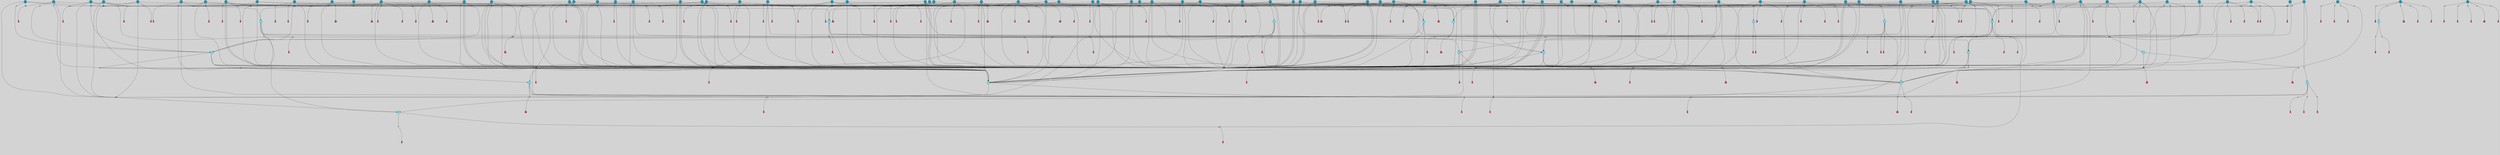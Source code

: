 // File exported with GEGELATI v1.3.1
// On the 2024-04-08 17:49:47
// With the File::TPGGraphDotExporter
digraph{
	graph[pad = "0.212, 0.055" bgcolor = lightgray]
	node[shape=circle style = filled label = ""]
		T3 [fillcolor="#66ddff"]
		T4 [fillcolor="#66ddff"]
		T7 [fillcolor="#66ddff"]
		T9 [fillcolor="#66ddff"]
		T11 [fillcolor="#66ddff"]
		T24 [fillcolor="#66ddff"]
		T54 [fillcolor="#66ddff"]
		T129 [fillcolor="#66ddff"]
		T164 [fillcolor="#66ddff"]
		T207 [fillcolor="#66ddff"]
		T250 [fillcolor="#66ddff"]
		T264 [fillcolor="#1199bb"]
		T311 [fillcolor="#66ddff"]
		T317 [fillcolor="#66ddff"]
		T318 [fillcolor="#1199bb"]
		T344 [fillcolor="#1199bb"]
		T365 [fillcolor="#66ddff"]
		T430 [fillcolor="#1199bb"]
		T455 [fillcolor="#66ddff"]
		T503 [fillcolor="#1199bb"]
		T519 [fillcolor="#1199bb"]
		T542 [fillcolor="#1199bb"]
		T546 [fillcolor="#1199bb"]
		T563 [fillcolor="#1199bb"]
		T567 [fillcolor="#1199bb"]
		T573 [fillcolor="#1199bb"]
		T575 [fillcolor="#1199bb"]
		T585 [fillcolor="#1199bb"]
		T588 [fillcolor="#1199bb"]
		T593 [fillcolor="#1199bb"]
		T598 [fillcolor="#1199bb"]
		T601 [fillcolor="#1199bb"]
		T604 [fillcolor="#1199bb"]
		T608 [fillcolor="#1199bb"]
		T611 [fillcolor="#1199bb"]
		T612 [fillcolor="#1199bb"]
		T627 [fillcolor="#1199bb"]
		T630 [fillcolor="#66ddff"]
		T643 [fillcolor="#1199bb"]
		T644 [fillcolor="#1199bb"]
		T650 [fillcolor="#1199bb"]
		T652 [fillcolor="#1199bb"]
		T653 [fillcolor="#1199bb"]
		T656 [fillcolor="#1199bb"]
		T657 [fillcolor="#1199bb"]
		T321 [fillcolor="#1199bb"]
		T658 [fillcolor="#1199bb"]
		T659 [fillcolor="#1199bb"]
		T660 [fillcolor="#1199bb"]
		T662 [fillcolor="#66ddff"]
		T663 [fillcolor="#1199bb"]
		T666 [fillcolor="#1199bb"]
		T668 [fillcolor="#66ddff"]
		T669 [fillcolor="#1199bb"]
		T670 [fillcolor="#66ddff"]
		T671 [fillcolor="#1199bb"]
		T679 [fillcolor="#1199bb"]
		T682 [fillcolor="#1199bb"]
		T683 [fillcolor="#1199bb"]
		T689 [fillcolor="#1199bb"]
		T691 [fillcolor="#1199bb"]
		T692 [fillcolor="#1199bb"]
		T695 [fillcolor="#1199bb"]
		T696 [fillcolor="#1199bb"]
		T697 [fillcolor="#1199bb"]
		T698 [fillcolor="#1199bb"]
		T700 [fillcolor="#1199bb"]
		T701 [fillcolor="#1199bb"]
		T704 [fillcolor="#1199bb"]
		T705 [fillcolor="#1199bb"]
		T706 [fillcolor="#1199bb"]
		T709 [fillcolor="#1199bb"]
		T712 [fillcolor="#1199bb"]
		T713 [fillcolor="#1199bb"]
		T714 [fillcolor="#1199bb"]
		T715 [fillcolor="#1199bb"]
		T717 [fillcolor="#1199bb"]
		T721 [fillcolor="#1199bb"]
		T722 [fillcolor="#1199bb"]
		T726 [fillcolor="#1199bb"]
		T727 [fillcolor="#1199bb"]
		T728 [fillcolor="#1199bb"]
		T731 [fillcolor="#1199bb"]
		T732 [fillcolor="#1199bb"]
		T733 [fillcolor="#1199bb"]
		T735 [fillcolor="#1199bb"]
		T737 [fillcolor="#1199bb"]
		T738 [fillcolor="#1199bb"]
		T739 [fillcolor="#1199bb"]
		T740 [fillcolor="#1199bb"]
		T741 [fillcolor="#1199bb"]
		T744 [fillcolor="#1199bb"]
		T745 [fillcolor="#1199bb"]
		T747 [fillcolor="#1199bb"]
		T748 [fillcolor="#1199bb"]
		T749 [fillcolor="#1199bb"]
		T750 [fillcolor="#1199bb"]
		T751 [fillcolor="#1199bb"]
		T752 [fillcolor="#1199bb"]
		T753 [fillcolor="#1199bb"]
		T754 [fillcolor="#1199bb"]
		T755 [fillcolor="#1199bb"]
		T756 [fillcolor="#1199bb"]
		T757 [fillcolor="#1199bb"]
		T758 [fillcolor="#1199bb"]
		P8928 [fillcolor="#cccccc" shape=point] //6|
		I8928 [shape=box style=invis label="6|1&2|6#1|7&#92;n10|7&2|0#1|5&#92;n9|4&0|1#2|2&#92;n8|6&0|0#1|0&#92;n"]
		P8928 -> I8928[style=invis]
		A6385 [fillcolor="#ff3366" shape=box margin=0.03 width=0 height=0 label="3"]
		T3 -> P8928 -> A6385
		P8929 [fillcolor="#cccccc" shape=point] //3|
		I8929 [shape=box style=invis label="7|6&2|4#0|2&#92;n10|3&2|7#1|4&#92;n11|6&0|4#0|1&#92;n7|1&0|0#2|6&#92;n7|6&0|3#2|6&#92;n4|0&2|6#0|1&#92;n4|4&2|5#0|2&#92;n4|6&0|4#2|7&#92;n10|0&2|3#1|5&#92;n2|6&0|5#0|2&#92;n1|0&2|3#0|7&#92;n1|6&2|0#0|5&#92;n6|2&0|1#0|7&#92;n9|2&0|3#2|7&#92;n5|3&0|6#0|6&#92;n1|7&2|5#2|3&#92;n8|1&2|7#0|6&#92;n1|0&2|5#2|1&#92;n7|1&2|2#2|5&#92;n7|4&2|6#0|3&#92;n"]
		P8929 -> I8929[style=invis]
		A6386 [fillcolor="#ff3366" shape=box margin=0.03 width=0 height=0 label="4"]
		T3 -> P8929 -> A6386
		P8930 [fillcolor="#cccccc" shape=point] //7|
		I8930 [shape=box style=invis label="0|2&2|4#2|6&#92;n5|3&0|6#0|1&#92;n4|7&2|6#0|5&#92;n7|6&0|7#0|5&#92;n10|7&2|2#1|1&#92;n"]
		P8930 -> I8930[style=invis]
		A6387 [fillcolor="#ff3366" shape=box margin=0.03 width=0 height=0 label="4"]
		T4 -> P8930 -> A6387
		P8931 [fillcolor="#cccccc" shape=point] //0|
		I8931 [shape=box style=invis label="2|5&0|1#0|6&#92;n6|1&2|2#2|7&#92;n8|0&0|3#1|4&#92;n4|3&2|5#2|4&#92;n8|1&2|4#0|0&#92;n6|6&0|1#2|6&#92;n11|7&2|4#2|5&#92;n6|2&2|4#0|2&#92;n8|5&2|4#2|4&#92;n2|1&2|1#2|2&#92;n2|7&2|5#2|6&#92;n9|7&0|5#0|4&#92;n1|2&0|5#2|6&#92;n4|2&2|3#2|7&#92;n3|3&2|1#0|2&#92;n"]
		P8931 -> I8931[style=invis]
		A6388 [fillcolor="#ff3366" shape=box margin=0.03 width=0 height=0 label="5"]
		T4 -> P8931 -> A6388
		P8932 [fillcolor="#cccccc" shape=point] //-3|
		I8932 [shape=box style=invis label="1|6&2|7#0|7&#92;n10|2&0|7#1|3&#92;n9|6&2|7#2|2&#92;n5|3&0|7#0|7&#92;n1|6&2|3#0|0&#92;n2|3&2|3#2|2&#92;n5|1&2|6#0|6&#92;n"]
		P8932 -> I8932[style=invis]
		A6389 [fillcolor="#ff3366" shape=box margin=0.03 width=0 height=0 label="7"]
		T7 -> P8932 -> A6389
		P8933 [fillcolor="#cccccc" shape=point] //5|
		I8933 [shape=box style=invis label="0|5&2|3#0|1&#92;n0|6&2|1#2|4&#92;n6|2&2|6#0|7&#92;n7|4&0|3#0|1&#92;n5|4&0|7#1|6&#92;n9|1&0|5#2|2&#92;n6|3&2|3#1|7&#92;n11|7&2|4#1|6&#92;n2|5&0|1#0|0&#92;n4|7&0|0#0|2&#92;n6|2&0|6#0|0&#92;n2|1&2|6#2|4&#92;n10|0&2|0#1|0&#92;n6|6&2|4#0|6&#92;n"]
		P8933 -> I8933[style=invis]
		A6390 [fillcolor="#ff3366" shape=box margin=0.03 width=0 height=0 label="8"]
		T7 -> P8933 -> A6390
		P8934 [fillcolor="#cccccc" shape=point] //-6|
		I8934 [shape=box style=invis label="11|1&0|7#2|0&#92;n10|4&0|1#1|0&#92;n4|3&2|4#2|1&#92;n0|5&2|0#0|0&#92;n6|1&0|0#0|3&#92;n8|2&2|0#0|4&#92;n11|4&2|0#1|6&#92;n7|0&2|6#2|3&#92;n5|3&2|6#2|0&#92;n2|0&2|0#0|4&#92;n"]
		P8934 -> I8934[style=invis]
		A6391 [fillcolor="#ff3366" shape=box margin=0.03 width=0 height=0 label="9"]
		T9 -> P8934 -> A6391
		P8935 [fillcolor="#cccccc" shape=point] //2|
		I8935 [shape=box style=invis label="6|3&2|7#1|4&#92;n8|6&0|0#2|5&#92;n2|1&0|2#0|3&#92;n8|7&0|6#0|4&#92;n2|1&2|0#0|1&#92;n0|0&2|2#2|3&#92;n6|6&0|7#2|1&#92;n6|1&0|7#2|6&#92;n5|4&2|7#0|4&#92;n0|3&0|4#2|0&#92;n11|0&2|0#2|5&#92;n4|5&2|5#2|4&#92;n5|7&0|6#0|4&#92;n9|7&2|5#0|3&#92;n5|4&2|1#0|3&#92;n5|3&0|1#1|7&#92;n0|4&0|3#2|5&#92;n"]
		P8935 -> I8935[style=invis]
		A6392 [fillcolor="#ff3366" shape=box margin=0.03 width=0 height=0 label="10"]
		T9 -> P8935 -> A6392
		P8936 [fillcolor="#cccccc" shape=point] //6|
		I8936 [shape=box style=invis label="3|0&2|7#2|2&#92;n3|2&0|4#2|5&#92;n5|1&0|2#1|0&#92;n8|7&0|1#2|0&#92;n8|5&0|3#0|6&#92;n0|2&0|2#2|3&#92;n1|5&2|5#0|5&#92;n5|6&0|6#0|7&#92;n6|7&0|0#2|6&#92;n1|2&2|3#0|0&#92;n7|7&2|3#0|4&#92;n0|7&2|7#0|6&#92;n1|0&2|2#2|7&#92;n4|4&0|1#0|0&#92;n"]
		P8936 -> I8936[style=invis]
		A6393 [fillcolor="#ff3366" shape=box margin=0.03 width=0 height=0 label="11"]
		T11 -> P8936 -> A6393
		P8937 [fillcolor="#cccccc" shape=point] //-4|
		I8937 [shape=box style=invis label="4|1&0|4#2|6&#92;n1|2&2|2#2|0&#92;n1|2&2|0#0|6&#92;n8|4&2|3#2|5&#92;n5|5&2|1#1|0&#92;n"]
		P8937 -> I8937[style=invis]
		A6394 [fillcolor="#ff3366" shape=box margin=0.03 width=0 height=0 label="12"]
		T11 -> P8937 -> A6394
		P8938 [fillcolor="#cccccc" shape=point] //-3|
		I8938 [shape=box style=invis label="8|1&2|3#0|5&#92;n0|6&0|5#0|5&#92;n3|7&2|1#0|6&#92;n3|5&0|1#0|0&#92;n9|5&2|0#0|4&#92;n3|5&0|2#0|3&#92;n10|6&2|4#1|0&#92;n9|4&2|7#2|6&#92;n1|7&2|5#2|2&#92;n"]
		P8938 -> I8938[style=invis]
		A6395 [fillcolor="#ff3366" shape=box margin=0.03 width=0 height=0 label="5"]
		T4 -> P8938 -> A6395
		P8939 [fillcolor="#cccccc" shape=point] //1|
		I8939 [shape=box style=invis label="5|1&0|6#2|7&#92;n2|4&0|4#2|2&#92;n0|6&0|5#0|4&#92;n10|6&2|5#1|6&#92;n9|3&0|1#1|7&#92;n10|3&2|2#1|0&#92;n5|0&0|0#2|1&#92;n11|3&2|3#1|5&#92;n10|3&0|1#1|0&#92;n2|4&0|1#0|1&#92;n0|2&0|3#2|4&#92;n9|2&2|1#2|5&#92;n11|7&2|6#2|6&#92;n"]
		P8939 -> I8939[style=invis]
		T24 -> P8939 -> T7
		P8940 [fillcolor="#cccccc" shape=point] //5|
		I8940 [shape=box style=invis label="3|0&2|0#0|1&#92;n3|0&0|7#0|1&#92;n5|3&0|2#2|6&#92;n4|4&2|4#2|6&#92;n11|2&0|7#1|6&#92;n2|7&2|2#2|5&#92;n9|3&2|6#2|7&#92;n7|7&0|0#0|4&#92;n6|1&2|4#2|3&#92;n5|4&2|0#1|6&#92;n1|3&0|7#0|4&#92;n"]
		P8940 -> I8940[style=invis]
		A6396 [fillcolor="#ff3366" shape=box margin=0.03 width=0 height=0 label="7"]
		T24 -> P8940 -> A6396
		P8941 [fillcolor="#cccccc" shape=point] //-2|
		I8941 [shape=box style=invis label="4|1&0|4#0|3&#92;n4|2&0|5#2|0&#92;n5|5&2|6#0|5&#92;n1|4&0|1#0|2&#92;n6|3&2|7#1|5&#92;n0|4&2|0#0|3&#92;n8|5&2|5#1|2&#92;n10|7&2|7#1|1&#92;n3|4&0|0#2|1&#92;n3|6&2|5#2|5&#92;n8|3&0|1#0|7&#92;n10|0&2|7#1|3&#92;n4|1&2|4#0|1&#92;n9|3&2|0#0|4&#92;n3|6&2|0#0|4&#92;n1|2&0|6#2|1&#92;n4|0&2|1#2|2&#92;n"]
		P8941 -> I8941[style=invis]
		A6397 [fillcolor="#ff3366" shape=box margin=0.03 width=0 height=0 label="14"]
		T24 -> P8941 -> A6397
		P8942 [fillcolor="#cccccc" shape=point] //8|
		I8942 [shape=box style=invis label="9|0&0|1#2|0&#92;n10|1&2|5#1|4&#92;n8|2&2|6#0|4&#92;n2|4&2|5#2|3&#92;n4|2&2|2#0|2&#92;n7|5&0|2#0|0&#92;n8|2&2|1#1|3&#92;n8|7&0|7#2|1&#92;n1|1&0|0#0|7&#92;n5|6&2|5#1|0&#92;n6|6&2|5#0|0&#92;n11|4&0|3#2|6&#92;n4|2&2|4#0|7&#92;n5|6&0|1#2|0&#92;n11|3&0|2#0|7&#92;n"]
		P8942 -> I8942[style=invis]
		A6398 [fillcolor="#ff3366" shape=box margin=0.03 width=0 height=0 label="6"]
		T54 -> P8942 -> A6398
		T54 -> P8940
		P8943 [fillcolor="#cccccc" shape=point] //-10|
		I8943 [shape=box style=invis label="3|6&0|0#0|4&#92;n4|1&2|4#0|1&#92;n5|1&0|1#0|4&#92;n5|5&2|6#0|5&#92;n6|5&0|6#0|3&#92;n11|1&2|0#0|1&#92;n0|7&2|0#0|3&#92;n1|2&0|6#0|1&#92;n8|0&0|4#2|0&#92;n0|4&0|7#2|7&#92;n7|0&2|7#1|3&#92;n3|1&0|5#2|5&#92;n5|1&0|4#0|3&#92;n2|2&0|2#0|0&#92;n8|3&0|1#0|7&#92;n3|0&0|3#0|5&#92;n7|2&0|5#2|0&#92;n6|3&2|7#1|5&#92;n4|7&2|7#2|1&#92;n"]
		P8943 -> I8943[style=invis]
		A6399 [fillcolor="#ff3366" shape=box margin=0.03 width=0 height=0 label="14"]
		T54 -> P8943 -> A6399
		T54 -> P8933
		T129 -> P8942
		T129 -> P8940
		P8944 [fillcolor="#cccccc" shape=point] //10|
		I8944 [shape=box style=invis label="4|5&2|7#2|1&#92;n1|7&2|3#0|6&#92;n3|5&2|2#0|3&#92;n10|3&0|7#1|4&#92;n7|1&0|4#2|6&#92;n10|2&0|3#1|7&#92;n9|5&2|0#0|4&#92;n4|0&0|3#2|7&#92;n11|4&2|6#1|2&#92;n5|4&2|7#0|2&#92;n2|6&2|4#0|0&#92;n6|5&0|7#2|1&#92;n5|3&2|3#1|6&#92;n10|7&2|0#1|2&#92;n"]
		P8944 -> I8944[style=invis]
		A6400 [fillcolor="#ff3366" shape=box margin=0.03 width=0 height=0 label="5"]
		T129 -> P8944 -> A6400
		P8945 [fillcolor="#cccccc" shape=point] //5|
		I8945 [shape=box style=invis label="9|4&2|3#1|3&#92;n0|4&2|4#0|5&#92;n6|1&2|6#2|5&#92;n4|0&0|5#2|0&#92;n"]
		P8945 -> I8945[style=invis]
		A6401 [fillcolor="#ff3366" shape=box margin=0.03 width=0 height=0 label="7"]
		T129 -> P8945 -> A6401
		P8946 [fillcolor="#cccccc" shape=point] //6|
		I8946 [shape=box style=invis label="9|4&2|7#0|6&#92;n8|4&0|1#1|0&#92;n1|3&0|0#2|1&#92;n2|4&0|6#2|2&#92;n5|1&2|5#0|7&#92;n3|0&0|3#2|6&#92;n2|2&2|6#0|2&#92;n8|4&0|4#2|2&#92;n5|1&2|4#0|3&#92;n9|4&0|6#0|6&#92;n5|0&2|2#1|5&#92;n11|7&0|0#1|1&#92;n0|4&0|3#0|3&#92;n7|7&2|4#2|5&#92;n1|5&0|1#2|1&#92;n"]
		P8946 -> I8946[style=invis]
		A6402 [fillcolor="#ff3366" shape=box margin=0.03 width=0 height=0 label="1"]
		T129 -> P8946 -> A6402
		T164 -> P8931
		P8947 [fillcolor="#cccccc" shape=point] //-1|
		I8947 [shape=box style=invis label="6|4&0|4#2|4&#92;n4|5&2|5#2|4&#92;n9|7&2|5#0|3&#92;n3|7&2|6#0|6&#92;n8|7&0|6#0|4&#92;n2|1&2|0#0|1&#92;n8|6&0|0#2|5&#92;n2|1&0|2#0|3&#92;n6|1&0|7#2|6&#92;n6|3&0|1#1|6&#92;n5|4&2|7#0|4&#92;n0|7&0|4#2|0&#92;n11|0&2|0#2|5&#92;n3|7&2|0#2|7&#92;n8|3&2|7#1|4&#92;n5|7&0|6#0|4&#92;n0|0&2|3#2|3&#92;n5|4&2|1#0|3&#92;n0|4&0|3#2|5&#92;n"]
		P8947 -> I8947[style=invis]
		A6403 [fillcolor="#ff3366" shape=box margin=0.03 width=0 height=0 label="10"]
		T164 -> P8947 -> A6403
		P8948 [fillcolor="#cccccc" shape=point] //-7|
		I8948 [shape=box style=invis label="6|1&0|2#0|3&#92;n1|2&0|1#2|0&#92;n10|3&2|2#1|1&#92;n0|1&0|2#0|7&#92;n4|6&2|7#2|4&#92;n6|0&2|7#0|6&#92;n"]
		P8948 -> I8948[style=invis]
		A6404 [fillcolor="#ff3366" shape=box margin=0.03 width=0 height=0 label="7"]
		T164 -> P8948 -> A6404
		P8949 [fillcolor="#cccccc" shape=point] //-6|
		I8949 [shape=box style=invis label="11|7&0|1#0|6&#92;n3|5&0|1#0|3&#92;n1|5&0|5#0|6&#92;n1|7&2|5#2|2&#92;n0|0&0|2#2|2&#92;n4|4&0|1#0|5&#92;n6|4&2|2#0|2&#92;n0|6&2|5#0|5&#92;n0|3&2|2#2|6&#92;n"]
		P8949 -> I8949[style=invis]
		A6405 [fillcolor="#ff3366" shape=box margin=0.03 width=0 height=0 label="5"]
		T164 -> P8949 -> A6405
		P8950 [fillcolor="#cccccc" shape=point] //4|
		I8950 [shape=box style=invis label="4|3&0|6#0|3&#92;n5|7&2|3#2|2&#92;n5|6&0|7#1|2&#92;n1|4&2|6#0|3&#92;n8|4&2|1#2|5&#92;n9|5&2|4#1|4&#92;n2|4&0|5#0|7&#92;n10|0&0|6#1|3&#92;n3|0&0|6#0|2&#92;n2|7&2|7#2|6&#92;n5|2&0|5#1|5&#92;n10|4&2|5#1|7&#92;n4|0&0|4#2|4&#92;n11|1&0|4#2|6&#92;n10|6&2|0#1|4&#92;n9|7&0|3#1|4&#92;n4|5&2|7#0|6&#92;n11|5&2|6#2|3&#92;n0|3&0|5#0|1&#92;n"]
		P8950 -> I8950[style=invis]
		A6406 [fillcolor="#ff3366" shape=box margin=0.03 width=0 height=0 label="13"]
		T164 -> P8950 -> A6406
		P8951 [fillcolor="#cccccc" shape=point] //7|
		I8951 [shape=box style=invis label="7|0&2|1#2|0&#92;n9|7&2|1#1|7&#92;n8|2&0|1#1|0&#92;n6|6&0|2#1|1&#92;n2|2&0|5#0|0&#92;n5|7&0|0#2|1&#92;n5|1&2|5#1|5&#92;n4|7&2|4#2|3&#92;n10|5&2|2#1|5&#92;n1|3&2|2#2|0&#92;n10|2&2|6#1|5&#92;n"]
		P8951 -> I8951[style=invis]
		A6407 [fillcolor="#ff3366" shape=box margin=0.03 width=0 height=0 label="1"]
		T207 -> P8951 -> A6407
		P8952 [fillcolor="#cccccc" shape=point] //-3|
		I8952 [shape=box style=invis label="3|7&0|0#0|2&#92;n11|5&0|1#1|1&#92;n4|1&0|6#2|6&#92;n4|0&0|1#0|5&#92;n"]
		P8952 -> I8952[style=invis]
		T207 -> P8952 -> T24
		P8953 [fillcolor="#cccccc" shape=point] //5|
		I8953 [shape=box style=invis label="8|1&2|6#0|6&#92;n3|0&0|7#0|1&#92;n11|3&0|2#2|6&#92;n4|4&2|4#2|6&#92;n11|2&0|7#1|6&#92;n2|7&2|2#2|5&#92;n7|7&0|0#0|4&#92;n6|1&2|4#2|3&#92;n5|4&2|0#1|6&#92;n3|0&2|0#0|1&#92;n1|3&0|7#0|4&#92;n"]
		P8953 -> I8953[style=invis]
		A6408 [fillcolor="#ff3366" shape=box margin=0.03 width=0 height=0 label="7"]
		T207 -> P8953 -> A6408
		P8954 [fillcolor="#cccccc" shape=point] //5|
		I8954 [shape=box style=invis label="10|4&2|6#1|2&#92;n8|4&0|1#1|0&#92;n0|4&2|6#0|0&#92;n8|4&2|5#2|1&#92;n7|5&2|5#1|0&#92;n3|6&0|6#2|2&#92;n1|7&0|7#0|5&#92;n2|0&0|7#2|4&#92;n9|4&2|6#2|7&#92;n2|6&2|2#0|0&#92;n11|7&2|7#0|7&#92;n5|5&0|0#0|1&#92;n10|1&0|0#1|0&#92;n7|3&0|1#2|5&#92;n9|2&2|7#1|5&#92;n9|0&2|5#1|2&#92;n1|6&2|4#2|2&#92;n3|3&2|2#0|7&#92;n1|6&2|0#0|0&#92;n6|4&2|6#1|0&#92;n"]
		P8954 -> I8954[style=invis]
		A6409 [fillcolor="#ff3366" shape=box margin=0.03 width=0 height=0 label="1"]
		T207 -> P8954 -> A6409
		P8955 [fillcolor="#cccccc" shape=point] //7|
		I8955 [shape=box style=invis label="6|1&2|6#2|7&#92;n7|0&2|4#2|3&#92;n3|3&0|7#0|6&#92;n5|4&0|2#2|4&#92;n8|5&2|6#2|7&#92;n0|0&2|3#0|3&#92;n5|4&2|4#2|6&#92;n"]
		P8955 -> I8955[style=invis]
		T207 -> P8955 -> T4
		P8956 [fillcolor="#cccccc" shape=point] //8|
		I8956 [shape=box style=invis label="5|4&2|1#1|0&#92;n3|0&0|3#2|0&#92;n3|7&2|2#0|6&#92;n6|6&0|2#2|4&#92;n0|0&0|2#0|6&#92;n"]
		P8956 -> I8956[style=invis]
		T250 -> P8956 -> T164
		P8957 [fillcolor="#cccccc" shape=point] //5|
		I8957 [shape=box style=invis label="3|0&2|0#2|1&#92;n3|0&0|7#0|1&#92;n5|3&0|2#2|6&#92;n4|4&2|4#2|6&#92;n5|4&2|0#1|6&#92;n2|7&2|2#2|5&#92;n1|3&0|7#0|4&#92;n11|6&2|2#0|7&#92;n7|7&0|0#0|4&#92;n6|1&2|4#2|3&#92;n11|0&0|7#1|6&#92;n9|3&2|6#2|7&#92;n"]
		P8957 -> I8957[style=invis]
		A6410 [fillcolor="#ff3366" shape=box margin=0.03 width=0 height=0 label="7"]
		T250 -> P8957 -> A6410
		P8958 [fillcolor="#cccccc" shape=point] //7|
		I8958 [shape=box style=invis label="7|4&2|7#0|4&#92;n4|6&0|1#2|5&#92;n2|1&2|3#0|0&#92;n4|3&2|0#0|1&#92;n0|0&2|7#2|7&#92;n7|7&0|5#2|3&#92;n5|0&2|1#2|2&#92;n10|0&0|4#1|2&#92;n4|4&0|7#0|0&#92;n6|7&0|2#0|1&#92;n1|4&2|5#0|4&#92;n"]
		P8958 -> I8958[style=invis]
		A6411 [fillcolor="#ff3366" shape=box margin=0.03 width=0 height=0 label="0"]
		T250 -> P8958 -> A6411
		T250 -> P8940
		P8959 [fillcolor="#cccccc" shape=point] //10|
		I8959 [shape=box style=invis label="6|1&2|4#2|3&#92;n3|0&0|7#0|1&#92;n5|3&0|2#2|6&#92;n4|4&0|4#2|6&#92;n5|4&2|0#1|6&#92;n10|5&0|6#1|5&#92;n2|5&2|1#2|2&#92;n1|3&0|7#0|4&#92;n3|0&2|0#0|1&#92;n11|2&0|5#1|6&#92;n9|3&2|6#2|7&#92;n7|7&0|0#0|4&#92;n"]
		P8959 -> I8959[style=invis]
		A6412 [fillcolor="#ff3366" shape=box margin=0.03 width=0 height=0 label="7"]
		T250 -> P8959 -> A6412
		P8960 [fillcolor="#cccccc" shape=point] //-2|
		I8960 [shape=box style=invis label="11|7&2|0#1|7&#92;n4|3&0|1#2|5&#92;n0|4&2|4#2|7&#92;n1|6&0|0#0|4&#92;n4|0&0|0#0|5&#92;n0|6&2|3#2|0&#92;n9|6&2|5#1|3&#92;n0|7&2|1#2|5&#92;n4|4&0|5#0|1&#92;n10|4&0|0#1|0&#92;n"]
		P8960 -> I8960[style=invis]
		A6413 [fillcolor="#ff3366" shape=box margin=0.03 width=0 height=0 label="12"]
		T264 -> P8960 -> A6413
		P8961 [fillcolor="#cccccc" shape=point] //-3|
		I8961 [shape=box style=invis label="7|2&2|4#0|2&#92;n4|1&2|6#0|1&#92;n11|6&0|4#0|1&#92;n7|1&0|0#2|6&#92;n6|2&0|1#0|7&#92;n10|3&2|7#1|4&#92;n3|5&2|3#0|1&#92;n4|4&2|5#0|2&#92;n4|6&0|4#2|7&#92;n2|5&0|5#0|2&#92;n10|0&2|3#1|4&#92;n0|1&2|7#0|6&#92;n7|6&0|3#2|6&#92;n1|3&0|6#2|0&#92;n5|3&0|6#0|6&#92;n1|4&2|5#2|3&#92;n1|6&2|0#0|5&#92;n9|2&0|3#2|7&#92;n7|1&2|2#2|5&#92;n"]
		P8961 -> I8961[style=invis]
		T264 -> P8961 -> T207
		P8962 [fillcolor="#cccccc" shape=point] //2|
		I8962 [shape=box style=invis label="4|1&0|4#2|6&#92;n5|5&2|1#1|0&#92;n1|0&2|0#0|6&#92;n8|4&2|3#2|5&#92;n"]
		P8962 -> I8962[style=invis]
		T264 -> P8962 -> T11
		P8963 [fillcolor="#cccccc" shape=point] //2|
		I8963 [shape=box style=invis label="11|0&2|3#0|7&#92;n10|4&2|5#1|6&#92;n4|7&0|2#2|3&#92;n6|0&2|6#0|6&#92;n9|0&0|7#0|5&#92;n7|2&2|4#1|2&#92;n5|1&2|6#2|7&#92;n"]
		P8963 -> I8963[style=invis]
		T311 -> P8963 -> T7
		P8964 [fillcolor="#cccccc" shape=point] //5|
		I8964 [shape=box style=invis label="5|4&2|0#1|6&#92;n3|0&0|7#0|1&#92;n5|3&0|2#2|6&#92;n11|2&0|7#1|6&#92;n2|7&2|2#2|5&#92;n9|3&2|6#2|7&#92;n7|7&0|0#0|4&#92;n6|1&2|4#2|3&#92;n3|0&2|0#0|1&#92;n1|3&2|7#0|4&#92;n"]
		P8964 -> I8964[style=invis]
		A6414 [fillcolor="#ff3366" shape=box margin=0.03 width=0 height=0 label="7"]
		T311 -> P8964 -> A6414
		T311 -> P8960
		P8965 [fillcolor="#cccccc" shape=point] //-1|
		I8965 [shape=box style=invis label="1|7&2|1#0|6&#92;n8|1&2|3#0|5&#92;n10|6&2|7#1|0&#92;n1|7&2|5#0|2&#92;n0|3&0|3#2|2&#92;n3|5&0|1#0|0&#92;n3|5&0|2#0|3&#92;n1|5&2|0#0|4&#92;n5|7&2|2#2|5&#92;n4|0&2|3#0|3&#92;n"]
		P8965 -> I8965[style=invis]
		T311 -> P8965 -> T3
		P8966 [fillcolor="#cccccc" shape=point] //2|
		I8966 [shape=box style=invis label="4|1&0|5#0|1&#92;n6|4&0|7#2|4&#92;n10|5&2|6#1|4&#92;n9|2&0|4#2|3&#92;n6|2&2|3#1|7&#92;n8|1&0|2#0|3&#92;n4|0&2|0#0|1&#92;n"]
		P8966 -> I8966[style=invis]
		T311 -> P8966 -> T54
		P8967 [fillcolor="#cccccc" shape=point] //7|
		I8967 [shape=box style=invis label="9|6&2|6#1|3&#92;n9|7&2|0#1|7&#92;n3|0&2|0#0|0&#92;n1|6&0|0#0|4&#92;n7|4&0|3#0|1&#92;n"]
		P8967 -> I8967[style=invis]
		A6415 [fillcolor="#ff3366" shape=box margin=0.03 width=0 height=0 label="12"]
		T318 -> P8967 -> A6415
		P8968 [fillcolor="#cccccc" shape=point] //-9|
		I8968 [shape=box style=invis label="7|1&0|0#2|6&#92;n1|6&0|4#2|7&#92;n7|6&2|4#0|2&#92;n10|7&2|1#1|3&#92;n7|6&0|3#2|6&#92;n4|0&2|2#2|1&#92;n1|0&0|5#2|3&#92;n6|1&2|6#1|1&#92;n7|4&2|6#1|0&#92;n9|5&0|1#0|2&#92;n9|2&0|3#0|7&#92;n6|0&2|7#0|6&#92;n10|5&2|3#1|5&#92;n10|0&2|7#1|4&#92;n1|0&2|3#0|7&#92;n5|2&0|6#0|6&#92;n2|6&0|1#0|2&#92;n7|4&2|5#0|3&#92;n3|6&2|4#0|5&#92;n1|6&2|0#0|5&#92;n"]
		P8968 -> I8968[style=invis]
		A6416 [fillcolor="#ff3366" shape=box margin=0.03 width=0 height=0 label="4"]
		T318 -> P8968 -> A6416
		P8969 [fillcolor="#cccccc" shape=point] //-7|
		I8969 [shape=box style=invis label="9|1&2|7#2|1&#92;n7|0&2|0#2|7&#92;n2|3&2|3#2|2&#92;n8|5&2|1#0|3&#92;n5|5&0|7#0|1&#92;n1|6&2|7#0|7&#92;n10|2&0|7#1|3&#92;n6|4&2|2#2|4&#92;n0|6&2|5#0|2&#92;n"]
		P8969 -> I8969[style=invis]
		A6417 [fillcolor="#ff3366" shape=box margin=0.03 width=0 height=0 label="7"]
		T318 -> P8969 -> A6417
		P8970 [fillcolor="#cccccc" shape=point] //3|
		I8970 [shape=box style=invis label="7|6&2|4#0|2&#92;n10|3&2|7#1|4&#92;n11|6&0|4#0|1&#92;n7|1&0|0#2|6&#92;n7|6&0|3#2|6&#92;n4|0&2|6#0|1&#92;n4|4&2|5#0|2&#92;n4|6&0|4#2|7&#92;n10|0&2|3#1|5&#92;n2|6&0|5#0|2&#92;n1|0&2|3#0|7&#92;n1|6&2|0#0|5&#92;n6|2&0|1#0|7&#92;n9|2&0|3#2|7&#92;n5|3&0|6#0|6&#92;n1|7&2|5#2|3&#92;n8|1&2|7#0|6&#92;n1|0&2|5#2|1&#92;n7|1&2|2#2|5&#92;n7|4&2|6#0|3&#92;n"]
		P8970 -> I8970[style=invis]
		A6418 [fillcolor="#ff3366" shape=box margin=0.03 width=0 height=0 label="4"]
		T317 -> P8970 -> A6418
		P8971 [fillcolor="#cccccc" shape=point] //6|
		I8971 [shape=box style=invis label="6|1&2|6#1|7&#92;n10|7&2|0#1|5&#92;n9|4&0|1#2|2&#92;n8|6&0|0#1|0&#92;n"]
		P8971 -> I8971[style=invis]
		A6419 [fillcolor="#ff3366" shape=box margin=0.03 width=0 height=0 label="3"]
		T317 -> P8971 -> A6419
		P8972 [fillcolor="#cccccc" shape=point] //-9|
		I8972 [shape=box style=invis label="11|5&0|0#2|6&#92;n8|5&2|3#2|1&#92;n7|1&0|6#1|3&#92;n11|4&0|2#0|1&#92;n9|0&2|7#1|6&#92;n10|1&0|3#1|6&#92;n0|3&0|4#2|5&#92;n5|7&2|3#1|6&#92;n2|0&2|1#0|7&#92;n"]
		P8972 -> I8972[style=invis]
		A6420 [fillcolor="#ff3366" shape=box margin=0.03 width=0 height=0 label="2"]
		T318 -> P8972 -> A6420
		P8973 [fillcolor="#cccccc" shape=point] //-1|
		I8973 [shape=box style=invis label="1|7&2|1#0|6&#92;n8|1&2|3#0|5&#92;n10|6&2|7#1|0&#92;n1|7&2|5#0|2&#92;n0|3&0|3#2|2&#92;n3|5&0|1#0|0&#92;n3|5&0|2#0|3&#92;n1|5&2|0#0|4&#92;n5|7&2|2#2|5&#92;n4|0&2|3#0|3&#92;n"]
		P8973 -> I8973[style=invis]
		T318 -> P8973 -> T317
		P8974 [fillcolor="#cccccc" shape=point] //-4|
		I8974 [shape=box style=invis label="7|2&2|4#0|2&#92;n4|1&2|6#0|1&#92;n0|1&2|7#0|6&#92;n6|2&0|1#0|7&#92;n10|3&2|7#1|4&#92;n3|5&2|3#0|1&#92;n4|4&2|5#0|2&#92;n4|6&0|4#2|7&#92;n2|5&0|5#0|2&#92;n10|0&2|3#1|4&#92;n11|6&0|4#0|1&#92;n7|6&0|3#2|6&#92;n1|3&0|6#2|0&#92;n5|3&0|6#0|6&#92;n1|4&2|5#2|3&#92;n1|1&2|0#0|5&#92;n9|2&0|3#2|7&#92;n7|1&2|2#2|5&#92;n"]
		P8974 -> I8974[style=invis]
		T344 -> P8974 -> T207
		T344 -> P8962
		T344 -> P8962
		P8975 [fillcolor="#cccccc" shape=point] //2|
		I8975 [shape=box style=invis label="11|2&2|1#2|2&#92;n0|1&0|0#0|6&#92;n9|2&0|4#2|2&#92;n9|7&2|0#0|0&#92;n4|5&0|6#2|7&#92;n6|7&0|2#0|1&#92;n5|6&0|2#1|0&#92;n11|6&2|1#2|1&#92;n11|0&0|0#2|3&#92;n8|4&0|7#1|1&#92;n11|3&0|7#1|6&#92;n9|2&2|1#2|5&#92;n11|7&0|2#0|2&#92;n"]
		P8975 -> I8975[style=invis]
		T365 -> P8975 -> T3
		P8976 [fillcolor="#cccccc" shape=point] //4|
		I8976 [shape=box style=invis label="7|1&0|6#0|1&#92;n6|7&2|7#1|7&#92;n10|1&2|1#1|1&#92;n9|6&2|2#1|4&#92;n4|7&0|4#2|2&#92;n9|6&0|5#1|1&#92;n10|0&2|6#1|6&#92;n5|1&0|1#2|3&#92;n10|1&0|5#1|0&#92;n3|4&2|3#0|0&#92;n8|2&0|5#2|4&#92;n1|6&2|0#0|0&#92;n2|3&0|1#2|6&#92;n5|2&2|2#1|6&#92;n2|2&0|1#2|1&#92;n3|1&2|7#0|3&#92;n6|7&2|3#0|4&#92;n"]
		P8976 -> I8976[style=invis]
		A6421 [fillcolor="#ff3366" shape=box margin=0.03 width=0 height=0 label="10"]
		T365 -> P8976 -> A6421
		P8977 [fillcolor="#cccccc" shape=point] //3|
		I8977 [shape=box style=invis label="4|7&0|7#2|7&#92;n11|5&2|6#0|2&#92;n5|5&2|6#2|0&#92;n3|2&0|6#0|3&#92;n10|2&2|5#1|5&#92;n9|4&2|3#1|5&#92;n2|5&2|7#2|4&#92;n11|3&2|5#1|0&#92;n7|0&0|7#2|1&#92;n1|2&0|5#0|1&#92;n"]
		P8977 -> I8977[style=invis]
		A6422 [fillcolor="#ff3366" shape=box margin=0.03 width=0 height=0 label="5"]
		T365 -> P8977 -> A6422
		P8978 [fillcolor="#cccccc" shape=point] //4|
		I8978 [shape=box style=invis label="4|3&0|2#2|3&#92;n9|4&0|7#0|5&#92;n9|2&2|3#0|4&#92;n10|4&2|5#1|7&#92;n7|2&2|6#2|1&#92;n7|2&2|4#1|2&#92;n2|5&2|6#2|6&#92;n2|0&2|7#0|3&#92;n4|5&0|2#2|4&#92;n5|1&2|1#2|7&#92;n"]
		P8978 -> I8978[style=invis]
		T430 -> P8978 -> T7
		T430 -> P8940
		P8979 [fillcolor="#cccccc" shape=point] //2|
		I8979 [shape=box style=invis label="7|5&0|2#0|0&#92;n10|6&2|1#1|3&#92;n0|4&2|2#0|2&#92;n7|0&2|4#1|2&#92;n9|0&2|1#1|0&#92;n10|7&0|1#1|5&#92;n4|4&0|7#2|7&#92;n"]
		P8979 -> I8979[style=invis]
		T430 -> P8979 -> T311
		P8980 [fillcolor="#cccccc" shape=point] //7|
		I8980 [shape=box style=invis label="3|4&2|2#2|2&#92;n9|7&2|5#0|2&#92;n11|5&2|2#2|7&#92;n9|0&2|1#1|5&#92;n8|0&2|1#0|0&#92;n"]
		P8980 -> I8980[style=invis]
		A6423 [fillcolor="#ff3366" shape=box margin=0.03 width=0 height=0 label="7"]
		T430 -> P8980 -> A6423
		P8981 [fillcolor="#cccccc" shape=point] //-7|
		I8981 [shape=box style=invis label="10|2&0|6#1|3&#92;n5|3&0|7#0|7&#92;n10|6&0|0#1|5&#92;n5|2&0|2#0|1&#92;n1|0&2|7#0|7&#92;n1|6&2|3#0|0&#92;n9|2&2|7#2|2&#92;n7|0&2|7#2|5&#92;n7|0&2|6#0|2&#92;n2|3&2|3#2|2&#92;n"]
		P8981 -> I8981[style=invis]
		A6424 [fillcolor="#ff3366" shape=box margin=0.03 width=0 height=0 label="7"]
		T430 -> P8981 -> A6424
		P8982 [fillcolor="#cccccc" shape=point] //2|
		I8982 [shape=box style=invis label="9|0&0|7#0|5&#92;n10|4&2|5#1|6&#92;n4|7&0|2#2|3&#92;n6|0&2|6#0|6&#92;n11|0&2|3#0|7&#92;n7|0&2|4#1|2&#92;n6|3&2|6#2|1&#92;n5|1&2|6#2|7&#92;n"]
		P8982 -> I8982[style=invis]
		T455 -> P8982 -> T7
		T455 -> P8966
		P8983 [fillcolor="#cccccc" shape=point] //4|
		I8983 [shape=box style=invis label="6|0&2|6#0|7&#92;n11|2&0|3#1|2&#92;n11|3&0|7#1|5&#92;n10|4&2|6#1|6&#92;n1|0&2|7#0|6&#92;n4|4&2|6#0|2&#92;n4|7&0|2#2|3&#92;n1|7&0|4#2|3&#92;n9|0&0|7#0|0&#92;n"]
		P8983 -> I8983[style=invis]
		T455 -> P8983 -> T7
		P8984 [fillcolor="#cccccc" shape=point] //-3|
		I8984 [shape=box style=invis label="6|1&0|5#0|3&#92;n10|0&2|7#1|6&#92;n0|1&0|2#0|7&#92;n6|2&0|3#2|7&#92;n4|6&2|7#2|4&#92;n"]
		P8984 -> I8984[style=invis]
		A6425 [fillcolor="#ff3366" shape=box margin=0.03 width=0 height=0 label="7"]
		T455 -> P8984 -> A6425
		P8985 [fillcolor="#cccccc" shape=point] //7|
		I8985 [shape=box style=invis label="10|5&0|6#1|7&#92;n4|3&2|6#0|3&#92;n8|4&0|6#1|2&#92;n3|0&2|0#2|3&#92;n5|6&2|3#0|4&#92;n0|7&2|1#0|5&#92;n8|7&2|2#2|5&#92;n9|1&0|0#1|0&#92;n10|1&2|1#1|4&#92;n3|3&2|7#0|4&#92;n5|2&2|3#0|4&#92;n2|0&2|6#2|2&#92;n1|7&0|1#0|7&#92;n"]
		P8985 -> I8985[style=invis]
		T455 -> P8985 -> T365
		P8986 [fillcolor="#cccccc" shape=point] //-1|
		I8986 [shape=box style=invis label="6|5&2|4#1|4&#92;n0|7&2|6#2|1&#92;n3|5&0|7#2|7&#92;n1|7&0|7#0|4&#92;n1|0&2|0#0|0&#92;n2|1&2|4#0|4&#92;n"]
		P8986 -> I8986[style=invis]
		T503 -> P8986 -> T7
		P8987 [fillcolor="#cccccc" shape=point] //8|
		I8987 [shape=box style=invis label="10|3&2|2#1|5&#92;n6|3&0|7#1|3&#92;n0|0&2|0#0|4&#92;n4|0&2|0#0|7&#92;n4|5&0|4#2|2&#92;n0|6&2|0#2|0&#92;n10|3&0|1#1|0&#92;n1|3&2|7#2|2&#92;n8|2&2|0#0|4&#92;n3|7&0|0#0|5&#92;n11|2&0|3#1|4&#92;n6|5&0|1#1|6&#92;n5|0&0|7#0|0&#92;n6|4&2|0#1|6&#92;n"]
		P8987 -> I8987[style=invis]
		A6426 [fillcolor="#ff3366" shape=box margin=0.03 width=0 height=0 label="9"]
		T503 -> P8987 -> A6426
		T503 -> P8975
		P8988 [fillcolor="#cccccc" shape=point] //10|
		I8988 [shape=box style=invis label="6|2&2|2#0|7&#92;n6|1&0|3#2|5&#92;n2|5&2|2#2|5&#92;n9|6&2|0#0|6&#92;n5|5&0|2#2|6&#92;n6|1&2|7#2|3&#92;n9|3&2|6#1|7&#92;n10|0&2|7#1|2&#92;n2|6&2|4#0|7&#92;n3|2&2|2#2|7&#92;n5|4&2|0#2|5&#92;n7|0&2|4#0|1&#92;n"]
		P8988 -> I8988[style=invis]
		A6427 [fillcolor="#ff3366" shape=box margin=0.03 width=0 height=0 label="7"]
		T503 -> P8988 -> A6427
		P8989 [fillcolor="#cccccc" shape=point] //1|
		I8989 [shape=box style=invis label="8|2&2|6#1|6&#92;n10|3&0|6#1|5&#92;n0|3&0|7#2|0&#92;n6|2&2|7#0|4&#92;n2|3&2|4#0|2&#92;n7|0&2|3#1|6&#92;n2|6&2|5#2|5&#92;n1|5&0|5#0|4&#92;n0|0&2|2#0|6&#92;n9|2&0|7#0|1&#92;n9|5&2|5#2|5&#92;n0|1&0|4#2|3&#92;n7|4&0|0#2|5&#92;n6|6&2|0#2|3&#92;n0|6&0|1#0|7&#92;n2|7&2|3#2|6&#92;n10|6&2|3#1|3&#92;n9|6&2|5#1|2&#92;n6|3&0|2#0|7&#92;n"]
		P8989 -> I8989[style=invis]
		T503 -> P8989 -> T455
		P8990 [fillcolor="#cccccc" shape=point] //1|
		I8990 [shape=box style=invis label="7|1&0|6#0|1&#92;n6|7&2|7#1|7&#92;n10|1&2|1#1|1&#92;n9|6&2|2#1|4&#92;n4|7&0|4#2|2&#92;n9|6&0|5#1|1&#92;n10|0&2|6#1|6&#92;n5|1&0|1#2|3&#92;n10|1&0|5#1|0&#92;n9|0&0|0#0|1&#92;n3|4&2|3#0|0&#92;n5|2&2|2#1|6&#92;n1|6&2|0#0|0&#92;n2|3&0|0#2|6&#92;n8|2&0|5#2|4&#92;n2|2&0|1#2|1&#92;n3|1&2|7#0|3&#92;n6|7&2|3#0|4&#92;n"]
		P8990 -> I8990[style=invis]
		A6428 [fillcolor="#ff3366" shape=box margin=0.03 width=0 height=0 label="10"]
		T519 -> P8990 -> A6428
		P8991 [fillcolor="#cccccc" shape=point] //-9|
		I8991 [shape=box style=invis label="2|0&2|0#2|1&#92;n4|4&2|4#2|6&#92;n9|1&0|3#1|7&#92;n5|3&0|2#2|6&#92;n2|7&2|2#2|5&#92;n5|4&2|0#1|6&#92;n3|0&0|7#0|1&#92;n1|3&0|7#0|4&#92;n11|6&2|2#0|7&#92;n7|7&0|0#0|4&#92;n11|0&0|7#1|6&#92;n9|3&2|6#2|7&#92;n"]
		P8991 -> I8991[style=invis]
		A6429 [fillcolor="#ff3366" shape=box margin=0.03 width=0 height=0 label="7"]
		T519 -> P8991 -> A6429
		P8992 [fillcolor="#cccccc" shape=point] //-3|
		I8992 [shape=box style=invis label="8|1&2|3#0|5&#92;n0|6&2|5#0|5&#92;n3|3&2|6#0|5&#92;n3|7&2|1#0|6&#92;n9|5&2|0#0|4&#92;n5|0&0|5#0|5&#92;n3|5&0|0#0|0&#92;n10|6&2|4#1|0&#92;n1|7&2|5#2|2&#92;n"]
		P8992 -> I8992[style=invis]
		A6430 [fillcolor="#ff3366" shape=box margin=0.03 width=0 height=0 label="5"]
		T519 -> P8992 -> A6430
		P8993 [fillcolor="#cccccc" shape=point] //3|
		I8993 [shape=box style=invis label="6|1&2|5#0|0&#92;n4|5&0|0#0|4&#92;n0|3&0|4#2|6&#92;n1|4&2|1#0|4&#92;n2|0&2|0#0|6&#92;n1|7&2|4#0|4&#92;n1|0&0|3#0|3&#92;n11|6&2|4#2|4&#92;n"]
		P8993 -> I8993[style=invis]
		T519 -> P8993 -> T4
		T519 -> P8985
		T542 -> P8967
		P8994 [fillcolor="#cccccc" shape=point] //8|
		I8994 [shape=box style=invis label="7|1&0|0#2|6&#92;n1|6&0|4#2|7&#92;n7|6&2|0#0|2&#92;n10|7&2|1#1|3&#92;n7|6&0|3#2|6&#92;n4|0&2|2#2|1&#92;n1|0&0|5#2|3&#92;n6|1&2|6#1|1&#92;n7|4&2|6#1|0&#92;n9|5&0|1#0|2&#92;n7|4&2|5#0|3&#92;n6|0&2|7#0|6&#92;n10|5&2|3#1|5&#92;n10|0&2|7#1|4&#92;n1|0&2|3#0|7&#92;n5|2&0|6#0|6&#92;n2|6&0|1#0|2&#92;n9|2&0|3#0|7&#92;n3|6&2|4#0|5&#92;n1|6&2|0#0|5&#92;n"]
		P8994 -> I8994[style=invis]
		A6431 [fillcolor="#ff3366" shape=box margin=0.03 width=0 height=0 label="4"]
		T542 -> P8994 -> A6431
		P8995 [fillcolor="#cccccc" shape=point] //-8|
		I8995 [shape=box style=invis label="2|1&2|5#2|3&#92;n11|5&2|1#0|3&#92;n5|0&0|7#0|1&#92;n0|1&2|6#0|7&#92;n7|4&2|2#2|4&#92;n0|6&2|5#0|2&#92;n9|2&0|7#1|3&#92;n"]
		P8995 -> I8995[style=invis]
		A6432 [fillcolor="#ff3366" shape=box margin=0.03 width=0 height=0 label="7"]
		T542 -> P8995 -> A6432
		T542 -> P8973
		T542 -> P8985
		P8996 [fillcolor="#cccccc" shape=point] //10|
		I8996 [shape=box style=invis label="7|0&2|4#0|2&#92;n11|5&0|6#2|7&#92;n6|1&2|6#0|6&#92;n8|6&2|0#0|7&#92;n4|0&0|3#2|5&#92;n11|6&2|7#0|1&#92;n1|7&0|7#2|0&#92;n9|3&2|3#2|3&#92;n6|2&0|0#0|7&#92;n"]
		P8996 -> I8996[style=invis]
		T546 -> P8996 -> T7
		T546 -> P8985
		P8997 [fillcolor="#cccccc" shape=point] //7|
		I8997 [shape=box style=invis label="0|3&2|7#2|1&#92;n3|7&0|1#0|3&#92;n3|1&0|3#2|1&#92;n2|5&2|6#0|0&#92;n9|0&2|2#0|7&#92;n5|0&0|0#0|2&#92;n9|4&2|7#2|6&#92;n8|4&2|6#0|2&#92;n9|4&2|1#0|2&#92;n7|4&0|3#2|5&#92;n9|5&2|0#2|4&#92;n11|2&0|3#0|4&#92;n"]
		P8997 -> I8997[style=invis]
		A6433 [fillcolor="#ff3366" shape=box margin=0.03 width=0 height=0 label="5"]
		T546 -> P8997 -> A6433
		P8998 [fillcolor="#cccccc" shape=point] //6|
		I8998 [shape=box style=invis label="5|0&2|3#2|2&#92;n5|6&0|7#1|2&#92;n1|4&2|6#0|3&#92;n10|0&0|6#1|3&#92;n5|2&0|5#1|5&#92;n2|4&0|5#0|7&#92;n4|5&2|7#0|6&#92;n9|7&0|3#1|4&#92;n2|7&2|7#2|6&#92;n9|5&2|4#1|4&#92;n10|4&2|5#1|7&#92;n4|0&0|4#2|4&#92;n11|1&0|4#2|6&#92;n7|0&0|1#0|0&#92;n10|6&2|6#1|4&#92;n10|0&0|6#1|2&#92;n8|4&2|1#2|5&#92;n0|1&0|6#0|7&#92;n"]
		P8998 -> I8998[style=invis]
		A6434 [fillcolor="#ff3366" shape=box margin=0.03 width=0 height=0 label="13"]
		T546 -> P8998 -> A6434
		P8999 [fillcolor="#cccccc" shape=point] //-4|
		I8999 [shape=box style=invis label="1|2&0|0#2|1&#92;n5|1&2|2#2|0&#92;n0|7&0|7#2|1&#92;n10|1&0|6#1|7&#92;n2|4&0|6#0|2&#92;n0|7&2|7#2|3&#92;n2|7&2|1#2|1&#92;n8|7&2|7#1|0&#92;n3|3&2|1#0|5&#92;n4|5&0|3#2|3&#92;n4|4&0|5#2|4&#92;n4|0&2|2#0|1&#92;n1|6&2|4#2|5&#92;n4|0&0|7#2|6&#92;n0|0&2|5#0|5&#92;n"]
		P8999 -> I8999[style=invis]
		A6435 [fillcolor="#ff3366" shape=box margin=0.03 width=0 height=0 label="1"]
		T546 -> P8999 -> A6435
		P9000 [fillcolor="#cccccc" shape=point] //2|
		I9000 [shape=box style=invis label="0|2&2|6#2|6&#92;n7|0&2|7#1|7&#92;n10|7&0|5#1|6&#92;n0|5&2|7#0|4&#92;n3|1&0|1#2|6&#92;n4|7&0|2#0|6&#92;n"]
		P9000 -> I9000[style=invis]
		T563 -> P9000 -> T164
		T563 -> P8985
		P9001 [fillcolor="#cccccc" shape=point] //-3|
		I9001 [shape=box style=invis label="3|0&2|0#0|1&#92;n4|4&2|4#2|6&#92;n5|3&0|2#2|6&#92;n3|0&0|7#0|1&#92;n11|2&0|7#1|6&#92;n2|7&2|2#2|5&#92;n9|0&2|6#2|7&#92;n7|7&0|0#0|4&#92;n6|1&2|4#2|3&#92;n5|4&2|0#1|6&#92;n1|3&0|7#0|4&#92;n"]
		P9001 -> I9001[style=invis]
		A6436 [fillcolor="#ff3366" shape=box margin=0.03 width=0 height=0 label="7"]
		T563 -> P9001 -> A6436
		P9002 [fillcolor="#cccccc" shape=point] //9|
		I9002 [shape=box style=invis label="6|0&0|6#2|0&#92;n7|1&2|5#1|2&#92;n1|6&2|3#0|7&#92;n4|2&0|7#0|1&#92;n"]
		P9002 -> I9002[style=invis]
		A6437 [fillcolor="#ff3366" shape=box margin=0.03 width=0 height=0 label="2"]
		T563 -> P9002 -> A6437
		P9003 [fillcolor="#cccccc" shape=point] //-1|
		I9003 [shape=box style=invis label="0|7&2|6#2|1&#92;n8|3&0|5#2|5&#92;n3|5&0|7#2|7&#92;n2|1&2|4#0|4&#92;n0|5&0|3#2|4&#92;n1|0&0|7#0|4&#92;n6|5&2|4#1|4&#92;n11|7&2|2#2|2&#92;n"]
		P9003 -> I9003[style=invis]
		T567 -> P9003 -> T7
		T567 -> P8985
		P9004 [fillcolor="#cccccc" shape=point] //-6|
		I9004 [shape=box style=invis label="6|3&2|7#1|7&#92;n8|2&0|7#0|0&#92;n10|0&2|4#1|4&#92;n"]
		P9004 -> I9004[style=invis]
		T567 -> P9004 -> T7
		P9005 [fillcolor="#cccccc" shape=point] //9|
		I9005 [shape=box style=invis label="10|3&0|5#1|7&#92;n9|0&2|4#2|2&#92;n"]
		P9005 -> I9005[style=invis]
		A6438 [fillcolor="#ff3366" shape=box margin=0.03 width=0 height=0 label="3"]
		T567 -> P9005 -> A6438
		P9006 [fillcolor="#cccccc" shape=point] //-1|
		I9006 [shape=box style=invis label="11|6&2|2#2|7&#92;n0|7&0|3#2|2&#92;n3|6&0|7#0|5&#92;n6|0&2|0#0|2&#92;n10|3&2|2#1|1&#92;n"]
		P9006 -> I9006[style=invis]
		A6439 [fillcolor="#ff3366" shape=box margin=0.03 width=0 height=0 label="4"]
		T567 -> P9006 -> A6439
		P9007 [fillcolor="#cccccc" shape=point] //4|
		I9007 [shape=box style=invis label="1|7&0|1#0|7&#92;n0|7&2|1#0|5&#92;n8|4&0|6#1|2&#92;n3|0&2|0#2|3&#92;n5|6&2|3#0|4&#92;n4|3&2|6#0|3&#92;n3|3&2|7#0|2&#92;n9|0&0|0#1|0&#92;n5|2&2|3#0|4&#92;n2|0&2|6#2|6&#92;n10|5&0|6#1|7&#92;n"]
		P9007 -> I9007[style=invis]
		T573 -> P9007 -> T365
		P9008 [fillcolor="#cccccc" shape=point] //6|
		I9008 [shape=box style=invis label="6|1&2|6#1|7&#92;n10|7&2|0#1|5&#92;n9|4&0|1#2|2&#92;n8|6&0|0#1|0&#92;n"]
		P9008 -> I9008[style=invis]
		A6440 [fillcolor="#ff3366" shape=box margin=0.03 width=0 height=0 label="3"]
		T573 -> P9008 -> A6440
		P9009 [fillcolor="#cccccc" shape=point] //3|
		I9009 [shape=box style=invis label="11|2&0|3#0|4&#92;n8|1&2|5#0|5&#92;n3|0&2|7#0|7&#92;n8|3&2|1#0|1&#92;n9|0&2|2#0|7&#92;n9|6&0|1#0|2&#92;n2|5&0|6#0|0&#92;n5|0&0|0#0|2&#92;n4|2&0|5#2|3&#92;n9|7&2|7#0|6&#92;n8|7&0|3#2|7&#92;n7|1&2|4#2|5&#92;n9|5&2|0#2|4&#92;n7|2&0|4#1|5&#92;n"]
		P9009 -> I9009[style=invis]
		A6441 [fillcolor="#ff3366" shape=box margin=0.03 width=0 height=0 label="5"]
		T573 -> P9009 -> A6441
		P9010 [fillcolor="#cccccc" shape=point] //-2|
		I9010 [shape=box style=invis label="7|4&0|2#2|6&#92;n5|7&0|5#0|4&#92;n3|0&0|7#2|4&#92;n5|5&0|0#0|7&#92;n11|7&2|2#2|3&#92;n"]
		P9010 -> I9010[style=invis]
		A6442 [fillcolor="#ff3366" shape=box margin=0.03 width=0 height=0 label="3"]
		T573 -> P9010 -> A6442
		T575 -> P8990
		T575 -> P8992
		T575 -> P8993
		T575 -> P8985
		P9011 [fillcolor="#cccccc" shape=point] //-6|
		I9011 [shape=box style=invis label="7|1&0|6#0|1&#92;n6|7&2|7#1|7&#92;n10|5&2|1#1|1&#92;n9|6&2|2#1|4&#92;n3|1&2|7#0|3&#92;n9|6&0|5#1|1&#92;n10|0&2|6#1|6&#92;n5|1&0|1#2|3&#92;n10|1&0|5#1|0&#92;n3|4&2|3#0|0&#92;n8|2&0|5#2|4&#92;n1|6&2|0#0|0&#92;n2|3&0|1#2|6&#92;n5|2&2|2#1|6&#92;n2|2&0|1#2|1&#92;n4|7&0|4#2|2&#92;n6|7&2|3#0|4&#92;n"]
		P9011 -> I9011[style=invis]
		A6443 [fillcolor="#ff3366" shape=box margin=0.03 width=0 height=0 label="10"]
		T575 -> P9011 -> A6443
		P9012 [fillcolor="#cccccc" shape=point] //5|
		I9012 [shape=box style=invis label="1|6&2|7#0|7&#92;n9|2&2|7#2|3&#92;n10|2&0|7#1|3&#92;n0|0&2|7#2|2&#92;n1|6&2|3#0|0&#92;n2|3&2|3#2|2&#92;n"]
		P9012 -> I9012[style=invis]
		A6444 [fillcolor="#ff3366" shape=box margin=0.03 width=0 height=0 label="7"]
		T585 -> P9012 -> A6444
		T585 -> P8985
		P9013 [fillcolor="#cccccc" shape=point] //9|
		I9013 [shape=box style=invis label="10|5&2|7#1|6&#92;n5|1&2|6#1|7&#92;n8|0&2|2#1|0&#92;n10|4&2|4#1|5&#92;n5|7&0|0#0|4&#92;n7|3&2|3#1|7&#92;n0|1&0|1#2|3&#92;n5|3&0|3#2|6&#92;n"]
		P9013 -> I9013[style=invis]
		A6445 [fillcolor="#ff3366" shape=box margin=0.03 width=0 height=0 label="7"]
		T585 -> P9013 -> A6445
		T585 -> P8961
		P9014 [fillcolor="#cccccc" shape=point] //-5|
		I9014 [shape=box style=invis label="10|6&2|5#1|6&#92;n9|3&0|1#1|7&#92;n2|4&0|1#0|1&#92;n11|3&0|7#1|6&#92;n5|1&0|6#2|7&#92;n8|0&0|0#0|1&#92;n0|6&0|7#0|4&#92;n6|7&2|6#2|6&#92;n11|0&2|3#0|5&#92;n"]
		P9014 -> I9014[style=invis]
		T585 -> P9014 -> T7
		T588 -> P8985
		P9015 [fillcolor="#cccccc" shape=point] //9|
		I9015 [shape=box style=invis label="5|5&0|1#2|3&#92;n10|2&2|1#1|4&#92;n7|4&2|3#1|2&#92;n2|0&0|5#2|1&#92;n8|3&0|6#0|6&#92;n9|7&2|1#1|4&#92;n8|2&0|3#1|0&#92;n11|7&2|5#2|2&#92;n4|5&2|3#2|2&#92;n"]
		P9015 -> I9015[style=invis]
		T588 -> P9015 -> T129
		P9016 [fillcolor="#cccccc" shape=point] //3|
		I9016 [shape=box style=invis label="7|2&0|2#2|4&#92;n0|4&0|6#2|7&#92;n9|0&0|1#2|2&#92;n8|6&0|0#1|0&#92;n"]
		P9016 -> I9016[style=invis]
		A6446 [fillcolor="#ff3366" shape=box margin=0.03 width=0 height=0 label="3"]
		T588 -> P9016 -> A6446
		T593 -> P8986
		T593 -> P8975
		T593 -> P8988
		P9017 [fillcolor="#cccccc" shape=point] //1|
		I9017 [shape=box style=invis label="8|2&2|6#1|6&#92;n10|3&0|6#1|5&#92;n6|2&2|7#0|4&#92;n2|3&2|4#0|2&#92;n7|0&2|3#1|6&#92;n0|6&0|1#0|7&#92;n1|5&0|5#0|4&#92;n2|6&2|6#0|1&#92;n0|0&0|2#0|6&#92;n9|2&0|7#0|1&#92;n9|5&2|5#2|5&#92;n0|1&0|4#2|3&#92;n7|4&0|0#2|5&#92;n6|6&2|0#2|3&#92;n2|6&2|5#2|5&#92;n2|7&2|3#2|6&#92;n10|6&2|3#1|3&#92;n9|6&2|5#1|2&#92;n6|3&0|2#0|7&#92;n"]
		P9017 -> I9017[style=invis]
		T593 -> P9017 -> T455
		P9018 [fillcolor="#cccccc" shape=point] //-3|
		I9018 [shape=box style=invis label="10|0&2|4#1|1&#92;n8|1&2|3#0|5&#92;n10|6&0|5#1|5&#92;n3|7&0|1#0|6&#92;n3|5&0|1#0|0&#92;n10|6&2|4#1|0&#92;n3|5&0|2#0|3&#92;n1|7&2|5#2|2&#92;n9|4&2|7#2|6&#92;n9|5&2|0#0|4&#92;n2|3&2|2#2|0&#92;n"]
		P9018 -> I9018[style=invis]
		A6447 [fillcolor="#ff3366" shape=box margin=0.03 width=0 height=0 label="5"]
		T593 -> P9018 -> A6447
		P9019 [fillcolor="#cccccc" shape=point] //-2|
		I9019 [shape=box style=invis label="1|0&0|3#0|3&#92;n2|7&0|4#0|4&#92;n11|6&2|1#1|4&#92;n6|1&2|5#0|0&#92;n2|0&2|0#0|6&#92;n1|3&2|1#0|4&#92;n"]
		P9019 -> I9019[style=invis]
		A6448 [fillcolor="#ff3366" shape=box margin=0.03 width=0 height=0 label="2"]
		T598 -> P9019 -> A6448
		P9020 [fillcolor="#cccccc" shape=point] //2|
		I9020 [shape=box style=invis label="0|7&2|5#0|4&#92;n3|0&2|1#0|0&#92;n5|6&0|7#0|4&#92;n8|5&0|5#2|7&#92;n10|6&2|1#1|2&#92;n8|2&0|5#0|5&#92;n0|0&2|1#0|6&#92;n10|3&0|7#1|1&#92;n"]
		P9020 -> I9020[style=invis]
		A6449 [fillcolor="#ff3366" shape=box margin=0.03 width=0 height=0 label="5"]
		T598 -> P9020 -> A6449
		P9021 [fillcolor="#cccccc" shape=point] //9|
		I9021 [shape=box style=invis label="9|7&2|7#2|2&#92;n10|1&0|2#1|3&#92;n0|6&0|5#0|5&#92;n9|7&2|7#2|6&#92;n3|5&0|1#0|0&#92;n10|6&2|4#1|0&#92;n8|1&2|3#0|5&#92;n6|7&2|1#0|5&#92;n3|0&0|2#0|0&#92;n"]
		P9021 -> I9021[style=invis]
		A6450 [fillcolor="#ff3366" shape=box margin=0.03 width=0 height=0 label="5"]
		T598 -> P9021 -> A6450
		T598 -> P8985
		T598 -> P9003
		P9022 [fillcolor="#cccccc" shape=point] //-4|
		I9022 [shape=box style=invis label="10|6&2|6#1|6&#92;n7|7&2|4#0|2&#92;n4|1&2|6#0|1&#92;n10|3&2|7#1|4&#92;n3|6&0|4#0|5&#92;n2|5&0|5#0|2&#92;n4|6&0|4#0|1&#92;n3|5&2|3#0|1&#92;n4|4&2|5#0|2&#92;n9|2&0|3#2|7&#92;n10|0&2|3#1|4&#92;n7|1&0|0#2|6&#92;n4|6&0|4#2|7&#92;n1|7&0|2#2|4&#92;n1|7&0|6#2|0&#92;n5|3&0|6#0|5&#92;n7|6&0|3#2|6&#92;n1|6&2|0#0|5&#92;n1|4&2|5#2|3&#92;n7|1&2|2#2|5&#92;n"]
		P9022 -> I9022[style=invis]
		T601 -> P9022 -> T207
		T601 -> P8962
		T601 -> P9016
		P9023 [fillcolor="#cccccc" shape=point] //-7|
		I9023 [shape=box style=invis label="0|0&2|1#0|4&#92;n9|3&2|5#1|7&#92;n9|0&2|5#0|2&#92;n11|5&2|5#2|7&#92;n3|5&2|2#0|3&#92;n3|4&2|2#2|6&#92;n"]
		P9023 -> I9023[style=invis]
		A6451 [fillcolor="#ff3366" shape=box margin=0.03 width=0 height=0 label="7"]
		T604 -> P9023 -> A6451
		T604 -> P8985
		T604 -> P8948
		P9024 [fillcolor="#cccccc" shape=point] //2|
		I9024 [shape=box style=invis label="8|0&2|4#0|3&#92;n"]
		P9024 -> I9024[style=invis]
		A6452 [fillcolor="#ff3366" shape=box margin=0.03 width=0 height=0 label="3"]
		T604 -> P9024 -> A6452
		P9025 [fillcolor="#cccccc" shape=point] //4|
		I9025 [shape=box style=invis label="4|0&2|5#0|3&#92;n8|4&2|5#0|2&#92;n4|1&0|2#2|6&#92;n4|6&0|0#0|0&#92;n"]
		P9025 -> I9025[style=invis]
		T604 -> P9025 -> T7
		T608 -> P9012
		P9026 [fillcolor="#cccccc" shape=point] //4|
		I9026 [shape=box style=invis label="11|2&0|3#1|2&#92;n6|0&2|6#0|7&#92;n11|3&0|7#1|5&#92;n10|4&2|6#1|6&#92;n1|0&2|7#0|6&#92;n4|4&2|4#0|2&#92;n4|7&0|2#2|3&#92;n1|7&0|4#2|3&#92;n9|0&0|7#0|0&#92;n"]
		P9026 -> I9026[style=invis]
		T608 -> P9026 -> T207
		T608 -> P8956
		T608 -> P8986
		P9027 [fillcolor="#cccccc" shape=point] //-7|
		I9027 [shape=box style=invis label="10|5&0|4#1|0&#92;n0|2&0|2#0|2&#92;n9|6&0|0#0|4&#92;n5|5&0|2#2|2&#92;n7|1&0|6#1|1&#92;n11|0&2|7#0|4&#92;n11|5&2|3#0|4&#92;n2|6&2|0#0|1&#92;n5|6&2|6#2|4&#92;n3|4&0|4#0|4&#92;n10|0&2|7#1|1&#92;n"]
		P9027 -> I9027[style=invis]
		A6453 [fillcolor="#ff3366" shape=box margin=0.03 width=0 height=0 label="7"]
		T611 -> P9027 -> A6453
		P9028 [fillcolor="#cccccc" shape=point] //9|
		I9028 [shape=box style=invis label="7|1&2|5#1|2&#92;n6|0&0|7#2|0&#92;n1|6&2|3#0|7&#92;n3|6&2|5#2|2&#92;n4|2&0|7#0|1&#92;n"]
		P9028 -> I9028[style=invis]
		A6454 [fillcolor="#ff3366" shape=box margin=0.03 width=0 height=0 label="2"]
		T611 -> P9028 -> A6454
		T611 -> P9014
		P9029 [fillcolor="#cccccc" shape=point] //-5|
		I9029 [shape=box style=invis label="4|5&2|2#0|7&#92;n10|5&0|6#1|7&#92;n2|1&0|1#0|1&#92;n4|3&2|6#0|3&#92;n8|1&0|6#1|2&#92;n3|6&2|7#0|4&#92;n5|6&2|3#0|4&#92;n9|5&2|3#1|2&#92;n2|0&2|6#2|2&#92;n10|1&2|1#1|4&#92;n3|0&2|0#2|3&#92;n9|0&0|5#1|4&#92;n5|2&0|3#2|1&#92;n"]
		P9029 -> I9029[style=invis]
		T611 -> P9029 -> T365
		T611 -> P8985
		P9030 [fillcolor="#cccccc" shape=point] //10|
		I9030 [shape=box style=invis label="7|0&2|4#0|2&#92;n11|2&0|6#2|7&#92;n6|1&2|6#0|6&#92;n8|6&2|0#0|7&#92;n6|2&0|0#0|7&#92;n11|6&2|7#0|1&#92;n1|7&0|7#2|0&#92;n3|6&2|7#2|1&#92;n9|3&2|3#2|3&#92;n4|0&0|3#2|5&#92;n"]
		P9030 -> I9030[style=invis]
		T612 -> P9030 -> T7
		T612 -> P8985
		T612 -> P8987
		T612 -> P8937
		T627 -> P8996
		P9031 [fillcolor="#cccccc" shape=point] //4|
		I9031 [shape=box style=invis label="6|0&2|6#0|7&#92;n9|1&2|4#0|4&#92;n11|2&0|3#1|2&#92;n1|7&0|4#2|3&#92;n10|4&2|6#1|6&#92;n1|0&2|7#0|6&#92;n4|4&2|6#0|2&#92;n4|7&0|2#2|3&#92;n11|3&0|7#1|5&#92;n9|0&2|7#0|0&#92;n"]
		P9031 -> I9031[style=invis]
		T627 -> P9031 -> T7
		T627 -> P8984
		T627 -> P8985
		T627 -> P9020
		P9032 [fillcolor="#cccccc" shape=point] //6|
		I9032 [shape=box style=invis label="4|4&0|7#2|7&#92;n10|6&0|1#1|3&#92;n7|5&0|2#0|7&#92;n10|7&0|1#1|5&#92;n9|0&2|1#1|0&#92;n"]
		P9032 -> I9032[style=invis]
		A6455 [fillcolor="#ff3366" shape=box margin=0.03 width=0 height=0 label="7"]
		T630 -> P9032 -> A6455
		T630 -> P9000
		T630 -> P8985
		P9033 [fillcolor="#cccccc" shape=point] //7|
		I9033 [shape=box style=invis label="0|3&2|7#2|1&#92;n3|7&0|1#0|3&#92;n3|1&0|3#2|1&#92;n5|0&0|0#0|2&#92;n9|0&2|2#0|7&#92;n2|5&2|6#0|0&#92;n9|4&2|7#2|6&#92;n8|4&2|6#0|2&#92;n9|5&2|1#0|2&#92;n8|1&2|5#0|5&#92;n9|5&2|0#2|4&#92;n11|2&0|3#0|4&#92;n"]
		P9033 -> I9033[style=invis]
		A6456 [fillcolor="#ff3366" shape=box margin=0.03 width=0 height=0 label="5"]
		T630 -> P9033 -> A6456
		T643 -> P8985
		T643 -> P9025
		P9034 [fillcolor="#cccccc" shape=point] //-1|
		I9034 [shape=box style=invis label="6|5&0|3#0|6&#92;n6|0&0|3#0|2&#92;n7|2&0|6#1|3&#92;n"]
		P9034 -> I9034[style=invis]
		A6457 [fillcolor="#ff3366" shape=box margin=0.03 width=0 height=0 label="7"]
		T643 -> P9034 -> A6457
		T644 -> P8996
		T644 -> P8984
		T644 -> P8985
		P9035 [fillcolor="#cccccc" shape=point] //0|
		I9035 [shape=box style=invis label="0|4&0|7#2|1&#92;n3|1&0|3#2|1&#92;n9|5&2|3#0|2&#92;n9|0&2|2#0|7&#92;n2|5&2|6#0|0&#92;n3|1&0|4#2|6&#92;n5|5&2|2#2|5&#92;n5|0&0|0#0|2&#92;n8|1&2|5#0|5&#92;n4|6&0|0#2|7&#92;n9|4&2|7#2|6&#92;n"]
		P9035 -> I9035[style=invis]
		A6458 [fillcolor="#ff3366" shape=box margin=0.03 width=0 height=0 label="5"]
		T644 -> P9035 -> A6458
		P9036 [fillcolor="#cccccc" shape=point] //3|
		I9036 [shape=box style=invis label="0|7&2|5#0|4&#92;n8|4&0|5#0|6&#92;n8|5&0|5#2|7&#92;n5|6&0|7#0|4&#92;n7|0&0|5#2|1&#92;n10|6&2|1#1|2&#92;n0|0&2|1#0|6&#92;n10|3&0|7#1|1&#92;n8|2&0|5#2|4&#92;n"]
		P9036 -> I9036[style=invis]
		A6459 [fillcolor="#ff3366" shape=box margin=0.03 width=0 height=0 label="5"]
		T644 -> P9036 -> A6459
		P9037 [fillcolor="#cccccc" shape=point] //4|
		I9037 [shape=box style=invis label="8|4&0|6#1|2&#92;n4|3&2|6#0|3&#92;n10|5&0|6#1|7&#92;n7|6&2|6#0|4&#92;n11|1&2|2#0|1&#92;n0|7&2|1#0|5&#92;n8|7&2|2#2|5&#92;n9|1&0|0#1|0&#92;n10|1&2|1#1|4&#92;n3|3&2|7#0|4&#92;n3|0&2|0#2|3&#92;n5|2&2|3#0|4&#92;n2|0&0|6#2|2&#92;n1|7&0|1#0|7&#92;n"]
		P9037 -> I9037[style=invis]
		T650 -> P9037 -> T365
		P9038 [fillcolor="#cccccc" shape=point] //5|
		I9038 [shape=box style=invis label="10|7&2|5#1|6&#92;n3|5&0|7#2|5&#92;n4|6&2|2#0|4&#92;n11|3&2|7#1|6&#92;n11|0&2|3#0|1&#92;n7|4&0|7#0|1&#92;n9|3&0|3#1|7&#92;n10|0&0|0#1|1&#92;n"]
		P9038 -> I9038[style=invis]
		T650 -> P9038 -> T7
		P9039 [fillcolor="#cccccc" shape=point] //9|
		I9039 [shape=box style=invis label="3|4&0|7#2|4&#92;n2|7&0|6#2|6&#92;n6|0&2|5#1|1&#92;n10|7&0|1#1|1&#92;n5|7&0|5#0|4&#92;n5|5&0|0#0|7&#92;n"]
		P9039 -> I9039[style=invis]
		T650 -> P9039 -> T24
		P9040 [fillcolor="#cccccc" shape=point] //6|
		I9040 [shape=box style=invis label="10|3&2|6#1|3&#92;n10|7&0|6#1|5&#92;n0|5&0|7#0|4&#92;n1|4&0|6#0|3&#92;n9|7&0|2#0|6&#92;n9|1&0|0#1|0&#92;n5|2&2|3#0|7&#92;n8|5&2|4#0|4&#92;n10|6&2|4#1|6&#92;n2|0&0|4#2|2&#92;n6|2&0|3#1|6&#92;n9|7&2|2#2|5&#92;n3|3&2|7#0|4&#92;n"]
		P9040 -> I9040[style=invis]
		T650 -> P9040 -> T365
		T652 -> P8985
		P9041 [fillcolor="#cccccc" shape=point] //6|
		I9041 [shape=box style=invis label="6|3&2|5#1|5&#92;n11|6&0|7#2|1&#92;n1|4&2|2#0|6&#92;n3|7&0|6#2|5&#92;n7|3&2|6#2|5&#92;n1|0&2|5#0|3&#92;n10|5&2|2#1|1&#92;n10|7&0|1#1|6&#92;n11|0&2|6#0|6&#92;n10|5&2|6#1|5&#92;n3|3&0|1#0|3&#92;n7|4&0|7#2|4&#92;n7|5&2|1#2|6&#92;n7|3&0|3#2|1&#92;n0|0&2|3#0|0&#92;n"]
		P9041 -> I9041[style=invis]
		T652 -> P9041 -> T9
		P9042 [fillcolor="#cccccc" shape=point] //-10|
		I9042 [shape=box style=invis label="0|5&0|1#0|1&#92;n10|3&0|0#1|3&#92;n8|7&0|2#0|6&#92;n3|6&0|2#2|2&#92;n9|2&2|2#0|2&#92;n4|0&0|2#0|4&#92;n0|2&2|6#2|2&#92;n7|2&2|3#2|4&#92;n"]
		P9042 -> I9042[style=invis]
		A6460 [fillcolor="#ff3366" shape=box margin=0.03 width=0 height=0 label="5"]
		T652 -> P9042 -> A6460
		T652 -> P9003
		T653 -> P9003
		P9043 [fillcolor="#cccccc" shape=point] //-2|
		I9043 [shape=box style=invis label="9|0&2|5#0|2&#92;n3|4&2|2#2|2&#92;n11|5&2|5#2|7&#92;n3|5&2|2#0|3&#92;n0|0&2|1#0|0&#92;n"]
		P9043 -> I9043[style=invis]
		A6461 [fillcolor="#ff3366" shape=box margin=0.03 width=0 height=0 label="7"]
		T653 -> P9043 -> A6461
		P9044 [fillcolor="#cccccc" shape=point] //-10|
		I9044 [shape=box style=invis label="0|5&2|7#2|1&#92;n8|5&0|3#0|3&#92;n5|6&0|5#1|0&#92;n6|0&2|0#1|1&#92;n"]
		P9044 -> I9044[style=invis]
		T653 -> P9044 -> T7
		T653 -> P9005
		T653 -> P8985
		P9045 [fillcolor="#cccccc" shape=point] //0|
		I9045 [shape=box style=invis label="1|7&2|3#0|7&#92;n8|2&0|0#2|6&#92;n9|4&2|0#1|0&#92;n8|5&0|6#2|3&#92;n5|5&0|4#0|6&#92;n8|1&2|0#1|6&#92;n7|4&2|4#0|5&#92;n3|0&0|5#0|7&#92;n3|6&0|0#0|1&#92;n"]
		P9045 -> I9045[style=invis]
		A6462 [fillcolor="#ff3366" shape=box margin=0.03 width=0 height=0 label="7"]
		T656 -> P9045 -> A6462
		P9046 [fillcolor="#cccccc" shape=point] //-10|
		I9046 [shape=box style=invis label="10|6&2|1#1|2&#92;n2|6&0|7#0|4&#92;n8|3&0|7#1|1&#92;n10|0&2|7#1|4&#92;n7|0&0|5#2|1&#92;n8|2&0|5#0|4&#92;n0|3&2|1#0|6&#92;n0|7&2|5#0|4&#92;n"]
		P9046 -> I9046[style=invis]
		A6463 [fillcolor="#ff3366" shape=box margin=0.03 width=0 height=0 label="5"]
		T656 -> P9046 -> A6463
		T656 -> P9038
		T656 -> P8985
		T657 -> P8985
		P9047 [fillcolor="#cccccc" shape=point] //0|
		I9047 [shape=box style=invis label="10|4&0|0#1|0&#92;n9|6&2|2#1|3&#92;n4|0&0|0#0|5&#92;n8|7&2|1#2|5&#92;n0|6&2|3#2|0&#92;n0|4&2|4#2|7&#92;n6|2&0|6#0|1&#92;n1|1&0|0#2|4&#92;n4|4&0|5#2|1&#92;n10|0&0|2#1|0&#92;n"]
		P9047 -> I9047[style=invis]
		A6464 [fillcolor="#ff3366" shape=box margin=0.03 width=0 height=0 label="12"]
		T657 -> P9047 -> A6464
		P9048 [fillcolor="#cccccc" shape=point] //8|
		I9048 [shape=box style=invis label="3|5&2|0#2|4&#92;n6|0&2|5#0|6&#92;n8|5&0|2#0|1&#92;n"]
		P9048 -> I9048[style=invis]
		A6465 [fillcolor="#ff3366" shape=box margin=0.03 width=0 height=0 label="5"]
		T657 -> P9048 -> A6465
		T657 -> P9003
		T321 -> P8967
		T321 -> P8968
		P9049 [fillcolor="#cccccc" shape=point] //-7|
		I9049 [shape=box style=invis label="9|5&2|0#2|6&#92;n11|4&0|6#0|1&#92;n0|3&0|4#2|5&#92;n8|5&2|3#2|1&#92;n9|0&2|7#1|6&#92;n2|0&2|1#0|5&#92;n5|7&2|3#1|6&#92;n4|1&0|5#2|6&#92;n0|1&2|3#0|2&#92;n10|3&2|1#1|7&#92;n"]
		P9049 -> I9049[style=invis]
		T321 -> P9049 -> T250
		T321 -> P9033
		T321 -> P8985
		T658 -> P9019
		T658 -> P9020
		P9050 [fillcolor="#cccccc" shape=point] //6|
		I9050 [shape=box style=invis label="6|2&0|4#1|4&#92;n5|6&0|0#2|2&#92;n10|2&0|2#1|7&#92;n7|6&0|2#2|0&#92;n6|6&2|4#0|7&#92;n4|2&2|4#0|5&#92;n3|0&2|3#2|6&#92;n8|1&2|5#0|5&#92;n10|2&0|2#1|5&#92;n9|7&0|1#1|3&#92;n2|5&0|4#0|4&#92;n2|2&0|1#2|6&#92;n0|7&2|6#2|1&#92;n"]
		P9050 -> I9050[style=invis]
		T658 -> P9050 -> T7
		T658 -> P9027
		T658 -> P8985
		T659 -> P9003
		P9051 [fillcolor="#cccccc" shape=point] //-9|
		I9051 [shape=box style=invis label="3|4&2|0#2|3&#92;n4|3&2|6#0|3&#92;n10|5&0|6#1|7&#92;n5|6&2|3#2|4&#92;n0|7&0|1#0|5&#92;n1|1&0|5#0|4&#92;n0|3&0|6#0|1&#92;n8|7&2|2#2|5&#92;n2|1&0|1#0|4&#92;n9|1&0|0#1|0&#92;n2|0&2|1#2|2&#92;n1|7&0|1#0|7&#92;n5|2&2|3#0|4&#92;n10|1&2|1#1|4&#92;n"]
		P9051 -> I9051[style=invis]
		T659 -> P9051 -> T365
		T659 -> P9004
		P9052 [fillcolor="#cccccc" shape=point] //-5|
		I9052 [shape=box style=invis label="1|2&0|0#2|1&#92;n0|7&2|7#2|3&#92;n1|6&2|4#2|5&#92;n10|1&0|5#1|7&#92;n11|5&2|6#2|1&#92;n2|4&0|6#0|2&#92;n4|5&0|3#2|3&#92;n2|7&0|2#2|4&#92;n4|0&0|7#2|6&#92;n1|3&0|2#2|4&#92;n4|4&0|5#2|4&#92;n8|7&0|3#2|3&#92;n"]
		P9052 -> I9052[style=invis]
		A6466 [fillcolor="#ff3366" shape=box margin=0.03 width=0 height=0 label="1"]
		T659 -> P9052 -> A6466
		T659 -> P8985
		T660 -> P8985
		P9053 [fillcolor="#cccccc" shape=point] //-7|
		I9053 [shape=box style=invis label="7|1&0|6#0|1&#92;n6|7&2|7#1|7&#92;n5|1&0|1#2|3&#92;n10|1&2|1#1|1&#92;n4|7&0|4#2|2&#92;n9|0&2|0#1|4&#92;n10|0&2|6#1|6&#92;n10|1&0|5#1|0&#92;n3|4&2|3#0|0&#92;n8|2&0|5#0|4&#92;n2|3&0|1#2|6&#92;n5|2&2|2#1|6&#92;n2|2&0|1#2|1&#92;n6|7&2|3#0|4&#92;n"]
		P9053 -> I9053[style=invis]
		A6467 [fillcolor="#ff3366" shape=box margin=0.03 width=0 height=0 label="10"]
		T660 -> P9053 -> A6467
		T660 -> P8993
		T660 -> P8990
		T660 -> P9030
		P9054 [fillcolor="#cccccc" shape=point] //7|
		I9054 [shape=box style=invis label="7|4&2|1#2|4&#92;n1|1&2|1#0|4&#92;n10|3&0|3#1|2&#92;n8|0&0|4#1|2&#92;n7|6&0|5#0|5&#92;n0|0&2|7#2|7&#92;n6|7&0|2#0|6&#92;n4|3&2|0#0|1&#92;n4|6&0|7#2|5&#92;n7|4&2|7#0|4&#92;n2|0&2|0#2|6&#92;n8|3&0|6#1|5&#92;n"]
		P9054 -> I9054[style=invis]
		A6468 [fillcolor="#ff3366" shape=box margin=0.03 width=0 height=0 label="0"]
		T663 -> P9054 -> A6468
		P9055 [fillcolor="#cccccc" shape=point] //6|
		I9055 [shape=box style=invis label="6|1&2|6#1|7&#92;n10|7&2|0#1|5&#92;n9|4&0|1#2|2&#92;n8|6&0|0#1|0&#92;n"]
		P9055 -> I9055[style=invis]
		A6469 [fillcolor="#ff3366" shape=box margin=0.03 width=0 height=0 label="3"]
		T662 -> P9055 -> A6469
		P9056 [fillcolor="#cccccc" shape=point] //-1|
		I9056 [shape=box style=invis label="1|7&2|1#0|6&#92;n8|1&2|3#0|5&#92;n10|6&2|7#1|0&#92;n1|7&2|5#0|2&#92;n0|3&0|3#2|2&#92;n3|5&0|1#0|0&#92;n3|5&0|2#0|3&#92;n1|5&2|0#0|4&#92;n5|7&2|2#2|5&#92;n4|0&2|3#0|3&#92;n"]
		P9056 -> I9056[style=invis]
		T663 -> P9056 -> T662
		P9057 [fillcolor="#cccccc" shape=point] //7|
		I9057 [shape=box style=invis label="9|6&2|6#1|3&#92;n9|7&2|0#1|7&#92;n3|0&2|0#0|0&#92;n1|6&0|0#0|4&#92;n7|4&0|3#0|1&#92;n"]
		P9057 -> I9057[style=invis]
		A6470 [fillcolor="#ff3366" shape=box margin=0.03 width=0 height=0 label="12"]
		T663 -> P9057 -> A6470
		P9058 [fillcolor="#cccccc" shape=point] //-9|
		I9058 [shape=box style=invis label="11|5&0|0#2|6&#92;n8|5&2|3#2|1&#92;n7|1&0|6#1|3&#92;n11|4&0|2#0|1&#92;n9|0&2|7#1|6&#92;n10|1&0|3#1|6&#92;n0|3&0|4#2|5&#92;n5|7&2|3#1|6&#92;n2|0&2|1#0|7&#92;n"]
		P9058 -> I9058[style=invis]
		A6471 [fillcolor="#ff3366" shape=box margin=0.03 width=0 height=0 label="2"]
		T663 -> P9058 -> A6471
		P9059 [fillcolor="#cccccc" shape=point] //3|
		I9059 [shape=box style=invis label="7|6&2|4#0|2&#92;n10|3&2|7#1|4&#92;n11|6&0|4#0|1&#92;n7|1&0|0#2|6&#92;n7|6&0|3#2|6&#92;n4|0&2|6#0|1&#92;n4|4&2|5#0|2&#92;n4|6&0|4#2|7&#92;n10|0&2|3#1|5&#92;n2|6&0|5#0|2&#92;n1|0&2|3#0|7&#92;n1|6&2|0#0|5&#92;n6|2&0|1#0|7&#92;n9|2&0|3#2|7&#92;n5|3&0|6#0|6&#92;n1|7&2|5#2|3&#92;n8|1&2|7#0|6&#92;n1|0&2|5#2|1&#92;n7|1&2|2#2|5&#92;n7|4&2|6#0|3&#92;n"]
		P9059 -> I9059[style=invis]
		A6472 [fillcolor="#ff3366" shape=box margin=0.03 width=0 height=0 label="4"]
		T662 -> P9059 -> A6472
		P9060 [fillcolor="#cccccc" shape=point] //-2|
		I9060 [shape=box style=invis label="9|1&2|7#2|1&#92;n10|2&2|2#1|6&#92;n7|0&2|6#2|7&#92;n10|2&0|7#1|3&#92;n2|3&2|3#2|2&#92;n5|5&0|7#1|1&#92;n1|6&2|7#0|7&#92;n8|5&2|1#0|3&#92;n0|6&2|5#0|2&#92;n"]
		P9060 -> I9060[style=invis]
		A6473 [fillcolor="#ff3366" shape=box margin=0.03 width=0 height=0 label="7"]
		T663 -> P9060 -> A6473
		P9061 [fillcolor="#cccccc" shape=point] //-9|
		I9061 [shape=box style=invis label="3|3&2|2#2|4&#92;n11|1&2|1#1|2&#92;n3|5&0|7#2|7&#92;n6|5&2|4#1|7&#92;n9|0&0|2#1|4&#92;n11|6&0|0#2|0&#92;n0|7&2|6#2|1&#92;n1|0&0|0#2|0&#92;n5|1&2|4#1|4&#92;n"]
		P9061 -> I9061[style=invis]
		T666 -> P9061 -> T7
		T666 -> P8975
		P9062 [fillcolor="#cccccc" shape=point] //3|
		I9062 [shape=box style=invis label="8|2&2|6#1|6&#92;n10|3&0|6#1|5&#92;n2|1&2|7#0|5&#92;n6|2&2|7#0|4&#92;n2|3&2|4#0|2&#92;n7|0&2|3#1|6&#92;n0|6&0|1#0|7&#92;n1|5&0|5#0|4&#92;n2|6&2|5#0|1&#92;n0|0&0|2#0|6&#92;n10|6&2|3#1|3&#92;n9|5&2|5#2|5&#92;n7|4&0|0#2|5&#92;n6|6&2|0#2|3&#92;n2|6&2|5#2|5&#92;n2|7&2|3#2|6&#92;n9|2&0|7#0|1&#92;n9|6&2|5#1|2&#92;n6|3&0|2#0|7&#92;n"]
		P9062 -> I9062[style=invis]
		T666 -> P9062 -> T455
		T666 -> P9018
		T666 -> P9005
		P9063 [fillcolor="#cccccc" shape=point] //-5|
		I9063 [shape=box style=invis label="0|7&0|6#2|1&#92;n3|5&0|7#2|7&#92;n1|0&0|7#0|4&#92;n0|5&0|3#2|4&#92;n2|1&2|4#0|4&#92;n6|5&2|4#1|4&#92;n11|7&2|2#2|2&#92;n"]
		P9063 -> I9063[style=invis]
		T668 -> P9063 -> T7
		T668 -> P9043
		T668 -> P8985
		T668 -> P8962
		P9064 [fillcolor="#cccccc" shape=point] //4|
		I9064 [shape=box style=invis label="9|0&2|5#1|5&#92;n7|3&0|2#2|7&#92;n0|3&0|4#0|1&#92;n0|0&2|1#0|4&#92;n8|3&0|4#1|6&#92;n1|7&2|0#2|0&#92;n3|5&0|2#0|3&#92;n"]
		P9064 -> I9064[style=invis]
		A6474 [fillcolor="#ff3366" shape=box margin=0.03 width=0 height=0 label="7"]
		T669 -> P9064 -> A6474
		T669 -> P8948
		T669 -> P9024
		T669 -> P9025
		T669 -> P8985
		T670 -> P8985
		P9065 [fillcolor="#cccccc" shape=point] //-2|
		I9065 [shape=box style=invis label="10|7&2|7#1|6&#92;n5|2&2|2#1|4&#92;n3|6&0|3#0|2&#92;n0|7&2|1#2|7&#92;n8|7&0|4#1|4&#92;n2|2&2|2#0|2&#92;n10|5&2|5#1|4&#92;n2|5&0|2#2|4&#92;n10|7&2|0#1|0&#92;n2|0&2|6#2|3&#92;n"]
		P9065 -> I9065[style=invis]
		A6475 [fillcolor="#ff3366" shape=box margin=0.03 width=0 height=0 label="3"]
		T670 -> P9065 -> A6475
		P9066 [fillcolor="#cccccc" shape=point] //6|
		I9066 [shape=box style=invis label="4|4&2|6#0|3&#92;n5|0&2|3#2|4&#92;n11|7&2|5#1|0&#92;n8|1&2|5#2|3&#92;n2|3&2|2#2|0&#92;n10|7&0|1#1|7&#92;n2|0&0|1#2|6&#92;n9|1&0|0#1|4&#92;n0|7&2|1#0|5&#92;n10|1&2|0#1|0&#92;n9|7&2|3#0|6&#92;n5|2&2|3#0|4&#92;n3|3&2|7#0|4&#92;n"]
		P9066 -> I9066[style=invis]
		T670 -> P9066 -> T365
		P9067 [fillcolor="#cccccc" shape=point] //9|
		I9067 [shape=box style=invis label="7|3&0|7#1|0&#92;n10|6&2|2#1|4&#92;n0|5&2|0#0|2&#92;n0|2&0|3#2|1&#92;n11|0&0|2#2|0&#92;n8|2&0|2#2|7&#92;n0|3&0|7#2|2&#92;n5|0&0|0#2|2&#92;n3|7&0|1#0|2&#92;n7|5&0|1#2|1&#92;n2|4&2|7#0|7&#92;n"]
		P9067 -> I9067[style=invis]
		A6476 [fillcolor="#ff3366" shape=box margin=0.03 width=0 height=0 label="5"]
		T670 -> P9067 -> A6476
		P9068 [fillcolor="#cccccc" shape=point] //-9|
		I9068 [shape=box style=invis label="7|4&2|4#0|5&#92;n8|2&0|0#2|6&#92;n9|4&2|0#1|0&#92;n3|6&0|0#0|1&#92;n5|5&0|4#0|6&#92;n4|1&2|0#2|6&#92;n3|0&0|5#0|7&#92;n1|7&0|2#0|7&#92;n8|5&0|6#2|3&#92;n"]
		P9068 -> I9068[style=invis]
		T670 -> P9068 -> T455
		T671 -> P8985
		P9069 [fillcolor="#cccccc" shape=point] //-7|
		I9069 [shape=box style=invis label="3|0&2|7#2|4&#92;n2|4&0|3#0|6&#92;n9|7&2|5#1|1&#92;n1|0&2|3#0|7&#92;n9|3&2|1#2|1&#92;n2|2&0|5#2|1&#92;n"]
		P9069 -> I9069[style=invis]
		A6477 [fillcolor="#ff3366" shape=box margin=0.03 width=0 height=0 label="3"]
		T671 -> P9069 -> A6477
		P9070 [fillcolor="#cccccc" shape=point] //2|
		I9070 [shape=box style=invis label="10|2&2|2#1|5&#92;n3|0&0|7#0|1&#92;n4|4&2|4#2|6&#92;n11|2&0|7#1|6&#92;n5|3&0|2#2|6&#92;n9|3&2|6#2|7&#92;n7|7&0|0#0|4&#92;n5|4&0|2#0|2&#92;n6|1&2|4#2|3&#92;n1|3&0|7#0|4&#92;n1|2&2|7#0|4&#92;n5|4&2|0#1|6&#92;n"]
		P9070 -> I9070[style=invis]
		T671 -> P9070 -> T9
		T671 -> P8962
		T679 -> P8986
		T679 -> P8987
		T679 -> P8975
		T679 -> P8989
		P9071 [fillcolor="#cccccc" shape=point] //-8|
		I9071 [shape=box style=invis label="4|7&0|6#2|7&#92;n6|0&0|5#1|1&#92;n10|7&2|1#1|1&#92;n5|5&0|0#0|7&#92;n3|5&2|4#0|4&#92;n5|7&0|5#0|4&#92;n9|7&2|5#0|0&#92;n"]
		P9071 -> I9071[style=invis]
		T679 -> P9071 -> T24
		T682 -> P9038
		P9072 [fillcolor="#cccccc" shape=point] //3|
		I9072 [shape=box style=invis label="11|0&2|0#2|5&#92;n0|3&0|4#2|0&#92;n8|6&2|0#2|5&#92;n9|7&0|6#0|4&#92;n0|0&2|2#2|3&#92;n6|6&0|7#2|1&#92;n2|1&0|2#0|0&#92;n5|0&0|6#1|4&#92;n5|4&2|7#0|4&#92;n4|5&2|5#2|4&#92;n5|0&0|1#1|7&#92;n9|7&2|2#0|3&#92;n6|1&0|7#2|6&#92;n6|0&0|3#2|5&#92;n5|4&2|1#0|3&#92;n"]
		P9072 -> I9072[style=invis]
		A6478 [fillcolor="#ff3366" shape=box margin=0.03 width=0 height=0 label="10"]
		T682 -> P9072 -> A6478
		P9073 [fillcolor="#cccccc" shape=point] //2|
		I9073 [shape=box style=invis label="10|3&2|2#1|5&#92;n0|0&2|0#0|4&#92;n4|0&2|0#0|7&#92;n1|3&2|7#2|2&#92;n3|4&2|6#2|2&#92;n0|6&2|0#2|0&#92;n9|2&2|2#1|2&#92;n10|3&0|1#1|7&#92;n4|5&0|4#2|2&#92;n8|2&2|0#0|7&#92;n3|7&0|0#0|5&#92;n11|2&0|3#1|4&#92;n6|4&2|0#1|6&#92;n5|0&0|7#0|0&#92;n6|5&0|1#1|6&#92;n"]
		P9073 -> I9073[style=invis]
		A6479 [fillcolor="#ff3366" shape=box margin=0.03 width=0 height=0 label="9"]
		T682 -> P9073 -> A6479
		T682 -> P8985
		T682 -> P8985
		T683 -> P8985
		T683 -> P9004
		P9074 [fillcolor="#cccccc" shape=point] //4|
		I9074 [shape=box style=invis label="1|3&2|3#0|1&#92;n0|6&0|0#2|4&#92;n4|5&0|2#0|3&#92;n2|6&2|1#0|2&#92;n2|0&2|6#2|5&#92;n8|5&0|5#1|3&#92;n0|2&2|1#2|0&#92;n4|5&0|1#2|2&#92;n11|7&2|2#1|5&#92;n"]
		P9074 -> I9074[style=invis]
		A6480 [fillcolor="#ff3366" shape=box margin=0.03 width=0 height=0 label="3"]
		T683 -> P9074 -> A6480
		T683 -> P9006
		T683 -> P8985
		T689 -> P8985
		P9075 [fillcolor="#cccccc" shape=point] //-6|
		I9075 [shape=box style=invis label="3|7&2|5#0|3&#92;n6|5&2|3#2|3&#92;n8|0&0|0#0|4&#92;n9|3&2|2#1|7&#92;n11|0&2|3#0|0&#92;n10|7&0|7#1|1&#92;n10|0&2|1#1|7&#92;n"]
		P9075 -> I9075[style=invis]
		T689 -> P9075 -> T7
		T689 -> P8985
		T689 -> P8962
		T691 -> P9019
		T691 -> P8985
		P9076 [fillcolor="#cccccc" shape=point] //-1|
		I9076 [shape=box style=invis label="11|5&2|2#2|7&#92;n10|0&2|1#1|4&#92;n10|6&2|1#1|6&#92;n1|2&0|0#2|6&#92;n9|7&2|5#0|2&#92;n"]
		P9076 -> I9076[style=invis]
		T691 -> P9076 -> T3
		T691 -> P8985
		T691 -> P8985
		T692 -> P9065
		T692 -> P8985
		T692 -> P8940
		P9077 [fillcolor="#cccccc" shape=point] //-5|
		I9077 [shape=box style=invis label="8|5&0|5#2|4&#92;n3|0&2|7#2|4&#92;n6|5&0|6#2|4&#92;n"]
		P9077 -> I9077[style=invis]
		A6481 [fillcolor="#ff3366" shape=box margin=0.03 width=0 height=0 label="3"]
		T692 -> P9077 -> A6481
		T692 -> P8985
		P9078 [fillcolor="#cccccc" shape=point] //9|
		I9078 [shape=box style=invis label="7|5&0|7#0|1&#92;n3|5&0|7#2|5&#92;n11|3&2|7#1|6&#92;n11|0&2|3#0|1&#92;n10|7&2|5#1|6&#92;n9|3&0|3#1|7&#92;n10|0&0|0#1|1&#92;n"]
		P9078 -> I9078[style=invis]
		T695 -> P9078 -> T7
		T695 -> P8985
		T695 -> P9052
		T696 -> P8986
		T696 -> P8975
		P9079 [fillcolor="#cccccc" shape=point] //1|
		I9079 [shape=box style=invis label="8|2&2|6#1|6&#92;n10|3&0|6#1|5&#92;n9|2&0|7#0|1&#92;n6|2&2|7#0|4&#92;n2|3&2|4#0|2&#92;n11|0&2|2#0|6&#92;n2|6&2|5#2|5&#92;n1|5&0|5#0|0&#92;n7|0&2|3#1|6&#92;n0|3&0|7#2|0&#92;n9|5&2|5#2|5&#92;n0|1&0|4#2|3&#92;n10|3&2|5#1|3&#92;n7|4&0|0#2|5&#92;n6|6&2|0#2|3&#92;n0|6&0|1#0|7&#92;n2|7&2|3#2|6&#92;n10|6&2|3#1|3&#92;n6|3&0|2#0|7&#92;n"]
		P9079 -> I9079[style=invis]
		T696 -> P9079 -> T455
		T696 -> P9071
		P9080 [fillcolor="#cccccc" shape=point] //-5|
		I9080 [shape=box style=invis label="5|0&0|1#1|2&#92;n8|4&0|2#1|4&#92;n2|3&2|1#2|1&#92;n"]
		P9080 -> I9080[style=invis]
		A6482 [fillcolor="#ff3366" shape=box margin=0.03 width=0 height=0 label="3"]
		T696 -> P9080 -> A6482
		T697 -> P8985
		P9081 [fillcolor="#cccccc" shape=point] //2|
		I9081 [shape=box style=invis label="3|5&0|7#2|7&#92;n2|5&0|4#0|4&#92;n3|0&0|7#0|4&#92;n0|5&0|3#2|4&#92;n6|5&0|4#2|2&#92;n0|7&0|6#2|1&#92;n"]
		P9081 -> I9081[style=invis]
		T697 -> P9081 -> T7
		T697 -> P9049
		T697 -> P8985
		T698 -> P8940
		P9082 [fillcolor="#cccccc" shape=point] //3|
		I9082 [shape=box style=invis label="3|7&2|2#0|6&#92;n3|0&0|2#2|4&#92;n3|6&2|1#2|7&#92;n4|7&2|0#2|5&#92;n3|0&0|6#0|6&#92;n"]
		P9082 -> I9082[style=invis]
		T698 -> P9082 -> T164
		T698 -> P8985
		P9083 [fillcolor="#cccccc" shape=point] //1|
		I9083 [shape=box style=invis label="6|3&2|0#1|7&#92;n8|4&0|3#1|4&#92;n5|0&2|2#2|7&#92;n2|6&0|5#2|0&#92;n"]
		P9083 -> I9083[style=invis]
		A6483 [fillcolor="#ff3366" shape=box margin=0.03 width=0 height=0 label="7"]
		T698 -> P9083 -> A6483
		T700 -> P8985
		T700 -> P9005
		P9084 [fillcolor="#cccccc" shape=point] //-3|
		I9084 [shape=box style=invis label="6|4&0|3#1|1&#92;n0|0&0|6#2|2&#92;n10|6&2|6#1|4&#92;n0|2&2|7#0|0&#92;n10|7&0|5#1|2&#92;n7|5&0|1#0|3&#92;n7|1&0|7#0|7&#92;n3|5&0|0#2|5&#92;n"]
		P9084 -> I9084[style=invis]
		T700 -> P9084 -> T164
		T700 -> P9016
		T700 -> P8938
		P9085 [fillcolor="#cccccc" shape=point] //-1|
		I9085 [shape=box style=invis label="3|5&0|7#2|2&#92;n8|3&0|5#2|5&#92;n0|7&2|6#2|7&#92;n2|1&2|4#0|4&#92;n1|0&0|7#0|4&#92;n0|5&0|3#2|4&#92;n"]
		P9085 -> I9085[style=invis]
		T701 -> P9085 -> T7
		T701 -> P8985
		P9086 [fillcolor="#cccccc" shape=point] //0|
		I9086 [shape=box style=invis label="8|0&0|1#0|0&#92;n3|0&2|0#0|3&#92;n4|0&0|1#2|4&#92;n9|0&2|3#0|2&#92;n"]
		P9086 -> I9086[style=invis]
		A6484 [fillcolor="#ff3366" shape=box margin=0.03 width=0 height=0 label="7"]
		T701 -> P9086 -> A6484
		T701 -> P8987
		T701 -> P8985
		T704 -> P8990
		P9087 [fillcolor="#cccccc" shape=point] //-3|
		I9087 [shape=box style=invis label="7|7&0|0#0|6&#92;n11|6&0|4#1|0&#92;n11|2&2|1#1|7&#92;n11|6&0|7#1|6&#92;n3|3&2|4#0|3&#92;n11|3&2|6#1|1&#92;n2|2&0|2#2|4&#92;n4|4&2|4#0|1&#92;n2|0&0|0#2|1&#92;n10|5&0|4#1|3&#92;n1|0&2|3#0|7&#92;n9|4&2|3#0|1&#92;n5|3&0|1#2|6&#92;n7|6&2|2#1|7&#92;n4|2&2|2#2|3&#92;n0|5&2|4#0|5&#92;n1|3&0|2#2|4&#92;n"]
		P9087 -> I9087[style=invis]
		A6485 [fillcolor="#ff3366" shape=box margin=0.03 width=0 height=0 label="7"]
		T704 -> P9087 -> A6485
		T704 -> P8992
		T704 -> P8985
		T704 -> P8982
		P9088 [fillcolor="#cccccc" shape=point] //8|
		I9088 [shape=box style=invis label="7|1&0|0#2|6&#92;n1|6&0|4#2|7&#92;n7|6&2|0#0|2&#92;n10|7&0|1#1|3&#92;n7|6&0|3#2|6&#92;n4|0&2|2#2|1&#92;n1|0&0|5#2|3&#92;n6|1&2|6#1|1&#92;n7|4&2|6#1|0&#92;n9|5&0|1#0|2&#92;n7|4&2|5#0|3&#92;n2|6&0|1#0|2&#92;n10|5&2|3#1|5&#92;n10|0&2|7#1|4&#92;n1|0&2|3#0|7&#92;n5|2&0|6#0|6&#92;n6|0&2|7#0|6&#92;n3|6&2|4#0|5&#92;n1|6&2|0#0|5&#92;n"]
		P9088 -> I9088[style=invis]
		A6486 [fillcolor="#ff3366" shape=box margin=0.03 width=0 height=0 label="4"]
		T705 -> P9088 -> A6486
		T705 -> P8973
		T705 -> P8985
		T705 -> P9003
		T705 -> P8982
		P9089 [fillcolor="#cccccc" shape=point] //5|
		I9089 [shape=box style=invis label="6|2&0|0#2|5&#92;n4|5&0|7#2|7&#92;n3|5&2|0#0|5&#92;n8|7&2|4#2|5&#92;n7|7&2|5#1|3&#92;n10|5&2|1#1|4&#92;n10|2&2|0#1|3&#92;n3|5&0|6#0|7&#92;n2|2&2|2#0|4&#92;n4|3&0|3#2|5&#92;n0|1&0|5#0|7&#92;n10|0&2|6#1|6&#92;n9|0&0|7#0|5&#92;n8|4&0|6#1|2&#92;n11|2&0|3#0|6&#92;n0|1&2|7#0|1&#92;n5|6&2|3#0|4&#92;n3|3&2|7#2|4&#92;n"]
		P9089 -> I9089[style=invis]
		T706 -> P9089 -> T365
		T706 -> P9035
		P9090 [fillcolor="#cccccc" shape=point] //3|
		I9090 [shape=box style=invis label="0|7&2|5#0|1&#92;n8|4&0|5#0|6&#92;n8|5&0|5#2|7&#92;n10|3&0|7#1|1&#92;n10|6&2|1#1|2&#92;n0|0&2|1#0|6&#92;n7|0&0|5#2|1&#92;n8|2&0|5#2|4&#92;n"]
		P9090 -> I9090[style=invis]
		A6487 [fillcolor="#ff3366" shape=box margin=0.03 width=0 height=0 label="5"]
		T706 -> P9090 -> A6487
		T706 -> P8985
		T706 -> P8940
		T709 -> P8985
		P9091 [fillcolor="#cccccc" shape=point] //4|
		I9091 [shape=box style=invis label="6|7&2|6#1|2&#92;n0|2&2|6#2|2&#92;n2|0&2|4#2|6&#92;n3|6&0|2#2|2&#92;n4|0&0|7#0|4&#92;n6|3&0|1#0|1&#92;n7|2&2|3#2|2&#92;n6|3&0|0#1|3&#92;n"]
		P9091 -> I9091[style=invis]
		A6488 [fillcolor="#ff3366" shape=box margin=0.03 width=0 height=0 label="5"]
		T709 -> P9091 -> A6488
		T709 -> P9003
		T709 -> P9000
		T709 -> P9014
		P9092 [fillcolor="#cccccc" shape=point] //2|
		I9092 [shape=box style=invis label="9|1&0|5#2|2&#92;n0|5&2|3#0|1&#92;n7|4&0|3#0|1&#92;n5|4&0|7#1|6&#92;n6|2&2|5#0|7&#92;n11|7&0|7#1|3&#92;n4|7&0|0#0|2&#92;n10|0&2|6#1|0&#92;n10|3&2|0#1|4&#92;n6|6&2|4#0|3&#92;n10|4&0|7#1|6&#92;n"]
		P9092 -> I9092[style=invis]
		A6489 [fillcolor="#ff3366" shape=box margin=0.03 width=0 height=0 label="8"]
		T712 -> P9092 -> A6489
		T712 -> P8985
		T712 -> P8990
		T712 -> P9003
		P9093 [fillcolor="#cccccc" shape=point] //1|
		I9093 [shape=box style=invis label="5|5&2|5#2|7&#92;n7|2&0|6#0|1&#92;n6|7&2|7#1|7&#92;n3|7&0|0#0|1&#92;n9|0&0|0#0|1&#92;n9|6&2|2#1|4&#92;n4|7&0|4#2|2&#92;n7|6&0|5#1|1&#92;n10|0&2|6#1|6&#92;n5|1&0|1#2|3&#92;n10|1&2|1#1|1&#92;n10|1&0|5#1|0&#92;n3|4&2|3#0|0&#92;n5|2&2|2#1|6&#92;n1|6&2|0#0|0&#92;n2|3&0|0#2|6&#92;n3|1&2|7#0|3&#92;n6|7&2|3#0|4&#92;n"]
		P9093 -> I9093[style=invis]
		A6490 [fillcolor="#ff3366" shape=box margin=0.03 width=0 height=0 label="10"]
		T713 -> P9093 -> A6490
		T713 -> P8992
		T713 -> P8985
		T713 -> P9079
		P9094 [fillcolor="#cccccc" shape=point] //-5|
		I9094 [shape=box style=invis label="7|6&2|4#0|2&#92;n10|3&0|6#1|2&#92;n5|1&2|4#2|3&#92;n7|1&0|0#2|6&#92;n7|6&0|3#2|6&#92;n4|0&2|6#0|1&#92;n4|4&2|5#0|7&#92;n11|6&0|4#1|1&#92;n1|0&2|3#0|7&#92;n7|1&2|2#2|5&#92;n1|0&2|5#0|1&#92;n6|2&2|1#0|7&#92;n10|3&2|7#1|4&#92;n1|5&2|0#0|5&#92;n11|7&2|1#0|3&#92;n1|7&2|5#2|4&#92;n8|1&2|7#0|6&#92;n2|6&0|5#0|2&#92;n4|3&2|7#2|1&#92;n9|2&0|3#2|7&#92;n"]
		P9094 -> I9094[style=invis]
		A6491 [fillcolor="#ff3366" shape=box margin=0.03 width=0 height=0 label="4"]
		T713 -> P9094 -> A6491
		P9095 [fillcolor="#cccccc" shape=point] //2|
		I9095 [shape=box style=invis label="2|3&2|0#0|4&#92;n7|1&0|6#0|1&#92;n11|7&2|7#1|7&#92;n5|1&0|1#2|3&#92;n6|6&0|0#1|7&#92;n6|4&2|6#0|0&#92;n2|2&0|1#2|1&#92;n9|0&2|7#0|5&#92;n2|3&0|1#2|6&#92;n8|2&0|5#0|4&#92;n0|1&2|1#0|1&#92;n8|5&2|1#2|2&#92;n5|2&2|2#1|6&#92;n6|7&2|3#0|4&#92;n10|0&2|6#1|6&#92;n10|1&2|6#1|3&#92;n"]
		P9095 -> I9095[style=invis]
		T714 -> P9095 -> T668
		P9096 [fillcolor="#cccccc" shape=point] //6|
		I9096 [shape=box style=invis label="8|7&0|0#0|5&#92;n4|6&2|1#2|4&#92;n7|2&2|3#2|7&#92;n6|0&0|0#0|0&#92;n5|0&2|2#0|6&#92;n"]
		P9096 -> I9096[style=invis]
		T714 -> P9096 -> T630
		T714 -> P8985
		T714 -> P8985
		T714 -> P9003
		T715 -> P8996
		P9097 [fillcolor="#cccccc" shape=point] //7|
		I9097 [shape=box style=invis label="6|1&0|5#0|3&#92;n10|0&2|1#1|6&#92;n0|1&0|2#0|7&#92;n4|6&2|7#2|4&#92;n6|2&0|3#2|7&#92;n"]
		P9097 -> I9097[style=invis]
		T715 -> P9097 -> T670
		T715 -> P8985
		P9098 [fillcolor="#cccccc" shape=point] //2|
		I9098 [shape=box style=invis label="0|4&2|1#2|0&#92;n2|6&0|7#2|7&#92;n3|0&2|3#2|6&#92;n"]
		P9098 -> I9098[style=invis]
		A6492 [fillcolor="#ff3366" shape=box margin=0.03 width=0 height=0 label="5"]
		T715 -> P9098 -> A6492
		T715 -> P8985
		P9099 [fillcolor="#cccccc" shape=point] //5|
		I9099 [shape=box style=invis label="9|4&2|3#1|3&#92;n0|4&2|4#0|5&#92;n6|1&2|6#2|5&#92;n4|0&0|5#2|0&#92;n"]
		P9099 -> I9099[style=invis]
		A6493 [fillcolor="#ff3366" shape=box margin=0.03 width=0 height=0 label="7"]
		T717 -> P9099 -> A6493
		P9100 [fillcolor="#cccccc" shape=point] //7|
		I9100 [shape=box style=invis label="7|4&2|1#2|4&#92;n1|1&2|1#0|4&#92;n10|3&0|3#1|2&#92;n8|0&0|4#1|2&#92;n7|6&0|5#0|5&#92;n0|0&2|7#2|7&#92;n6|7&0|2#0|6&#92;n4|3&2|0#0|1&#92;n4|6&0|7#2|5&#92;n7|4&2|7#0|4&#92;n2|0&2|0#2|6&#92;n8|3&0|6#1|5&#92;n"]
		P9100 -> I9100[style=invis]
		A6494 [fillcolor="#ff3366" shape=box margin=0.03 width=0 height=0 label="0"]
		T717 -> P9100 -> A6494
		P9101 [fillcolor="#cccccc" shape=point] //-9|
		I9101 [shape=box style=invis label="11|5&0|0#2|6&#92;n8|5&2|3#2|1&#92;n7|1&0|6#1|3&#92;n11|4&0|2#0|1&#92;n9|0&2|7#1|6&#92;n10|1&0|3#1|6&#92;n0|3&0|4#2|5&#92;n5|7&2|3#1|6&#92;n2|0&2|1#0|7&#92;n"]
		P9101 -> I9101[style=invis]
		A6495 [fillcolor="#ff3366" shape=box margin=0.03 width=0 height=0 label="2"]
		T717 -> P9101 -> A6495
		P9102 [fillcolor="#cccccc" shape=point] //10|
		I9102 [shape=box style=invis label="7|3&0|3#0|1&#92;n9|6&2|6#1|3&#92;n7|6&0|1#1|5&#92;n1|6&0|3#0|5&#92;n4|6&2|0#0|6&#92;n3|0&2|4#0|0&#92;n"]
		P9102 -> I9102[style=invis]
		A6496 [fillcolor="#ff3366" shape=box margin=0.03 width=0 height=0 label="12"]
		T717 -> P9102 -> A6496
		P9103 [fillcolor="#cccccc" shape=point] //-6|
		I9103 [shape=box style=invis label="5|5&0|7#1|1&#92;n10|2&2|2#1|6&#92;n7|0&2|6#2|7&#92;n10|2&0|7#1|3&#92;n10|0&2|6#1|0&#92;n8|5&2|1#0|6&#92;n11|2&2|1#0|4&#92;n"]
		P9103 -> I9103[style=invis]
		A6497 [fillcolor="#ff3366" shape=box margin=0.03 width=0 height=0 label="7"]
		T717 -> P9103 -> A6497
		T721 -> P9045
		P9104 [fillcolor="#cccccc" shape=point] //-2|
		I9104 [shape=box style=invis label="4|1&0|3#2|5&#92;n7|3&0|2#2|7&#92;n9|4&2|6#2|0&#92;n0|3&2|2#0|1&#92;n10|6&0|6#1|4&#92;n5|6&0|3#1|4&#92;n8|0&0|2#0|7&#92;n3|6&2|5#0|2&#92;n7|4&0|0#0|1&#92;n0|0&0|0#2|6&#92;n1|0&2|3#0|1&#92;n"]
		P9104 -> I9104[style=invis]
		T721 -> P9104 -> T365
		T721 -> P8992
		T721 -> P8985
		P9105 [fillcolor="#cccccc" shape=point] //-10|
		I9105 [shape=box style=invis label="8|1&2|3#0|2&#92;n4|1&0|3#2|5&#92;n0|5&2|5#0|5&#92;n3|3&2|6#0|5&#92;n9|5&2|0#0|6&#92;n7|2&2|2#0|0&#92;n5|0&0|5#0|5&#92;n8|1&2|2#2|7&#92;n"]
		P9105 -> I9105[style=invis]
		A6498 [fillcolor="#ff3366" shape=box margin=0.03 width=0 height=0 label="5"]
		T722 -> P9105 -> A6498
		T722 -> P8985
		T722 -> P9079
		P9106 [fillcolor="#cccccc" shape=point] //5|
		I9106 [shape=box style=invis label="4|3&2|7#2|1&#92;n7|1&0|0#2|6&#92;n7|6&0|3#2|6&#92;n4|0&2|6#0|1&#92;n4|4&2|5#0|7&#92;n0|2&2|3#0|6&#92;n11|6&0|4#1|1&#92;n1|0&2|5#0|1&#92;n7|2&2|2#2|5&#92;n8|1&0|7#0|6&#92;n0|6&2|6#2|4&#92;n10|1&2|7#1|4&#92;n1|5&2|1#0|5&#92;n1|7&2|5#2|7&#92;n11|7&2|1#0|3&#92;n1|0&2|3#0|7&#92;n2|6&0|5#0|2&#92;n7|6&2|4#0|2&#92;n9|6&0|3#2|7&#92;n6|2&2|1#0|7&#92;n"]
		P9106 -> I9106[style=invis]
		A6499 [fillcolor="#ff3366" shape=box margin=0.03 width=0 height=0 label="4"]
		T722 -> P9106 -> A6499
		P9107 [fillcolor="#cccccc" shape=point] //-1|
		I9107 [shape=box style=invis label="0|7&2|6#2|1&#92;n8|3&0|5#2|5&#92;n3|5&0|7#2|7&#92;n6|5&2|4#1|4&#92;n0|5&0|3#2|4&#92;n8|0&0|7#0|4&#92;n2|1&2|4#0|4&#92;n11|7&2|2#2|2&#92;n"]
		P9107 -> I9107[style=invis]
		T722 -> P9107 -> T7
		T726 -> P9095
		P9108 [fillcolor="#cccccc" shape=point] //8|
		I9108 [shape=box style=invis label="6|3&2|7#0|4&#92;n8|1&0|6#2|2&#92;n5|3&2|5#2|6&#92;n2|0&2|0#2|3&#92;n9|1&0|0#1|0&#92;n5|6&2|3#0|4&#92;n5|2&2|3#0|4&#92;n10|1&2|1#1|4&#92;n1|3&2|4#0|4&#92;n10|5&0|6#1|7&#92;n0|7&2|1#0|5&#92;n9|0&0|3#0|5&#92;n1|7&0|1#0|7&#92;n"]
		P9108 -> I9108[style=invis]
		T726 -> P9108 -> T365
		T726 -> P8985
		P9109 [fillcolor="#cccccc" shape=point] //8|
		I9109 [shape=box style=invis label="8|3&0|5#2|5&#92;n3|5&0|7#2|7&#92;n0|7&2|6#2|1&#92;n2|1&2|4#0|4&#92;n1|0&0|7#0|1&#92;n6|5&2|4#1|4&#92;n11|4&2|2#2|2&#92;n10|3&0|2#1|1&#92;n"]
		P9109 -> I9109[style=invis]
		T726 -> P9109 -> T7
		T726 -> P8949
		T727 -> P8985
		P9110 [fillcolor="#cccccc" shape=point] //9|
		I9110 [shape=box style=invis label="6|3&0|5#2|4&#92;n1|0&2|5#0|3&#92;n3|0&0|2#2|3&#92;n7|6&0|2#0|2&#92;n6|3&2|5#1|1&#92;n5|0&0|4#1|3&#92;n3|7&0|6#2|5&#92;n11|0&2|6#0|6&#92;n8|4&0|0#2|0&#92;n3|3&0|1#0|3&#92;n7|3&0|3#2|1&#92;n10|4&0|7#1|4&#92;n6|4&2|1#2|6&#92;n5|0&0|6#0|3&#92;n10|5&2|2#1|1&#92;n5|7&2|0#2|7&#92;n0|0&2|3#0|0&#92;n"]
		P9110 -> I9110[style=invis]
		T727 -> P9110 -> T9
		T727 -> P9042
		T727 -> P8996
		P9111 [fillcolor="#cccccc" shape=point] //3|
		I9111 [shape=box style=invis label="1|3&2|7#0|0&#92;n10|0&2|4#1|5&#92;n11|6&2|3#2|7&#92;n6|0&2|0#0|2&#92;n9|4&2|3#0|2&#92;n"]
		P9111 -> I9111[style=invis]
		A6500 [fillcolor="#ff3366" shape=box margin=0.03 width=0 height=0 label="7"]
		T728 -> P9111 -> A6500
		P9112 [fillcolor="#cccccc" shape=point] //-1|
		I9112 [shape=box style=invis label="3|6&2|7#2|1&#92;n11|6&2|1#1|1&#92;n2|0&2|0#0|6&#92;n2|7&0|4#0|4&#92;n7|5&2|2#1|5&#92;n6|1&2|6#0|0&#92;n1|3&2|1#0|4&#92;n"]
		P9112 -> I9112[style=invis]
		A6501 [fillcolor="#ff3366" shape=box margin=0.03 width=0 height=0 label="2"]
		T728 -> P9112 -> A6501
		P9113 [fillcolor="#cccccc" shape=point] //4|
		I9113 [shape=box style=invis label="7|2&0|3#2|0&#92;n3|4&2|3#2|0&#92;n3|7&2|2#2|0&#92;n10|0&2|1#1|5&#92;n3|2&0|6#2|4&#92;n1|1&2|1#0|4&#92;n"]
		P9113 -> I9113[style=invis]
		A6502 [fillcolor="#ff3366" shape=box margin=0.03 width=0 height=0 label="3"]
		T728 -> P9113 -> A6502
		T728 -> P9025
		T728 -> P9000
		P9114 [fillcolor="#cccccc" shape=point] //-7|
		I9114 [shape=box style=invis label="7|1&0|6#0|1&#92;n6|7&2|7#1|7&#92;n5|1&0|1#2|3&#92;n2|3&0|1#2|6&#92;n3|4&2|1#0|0&#92;n10|0&2|6#1|6&#92;n10|1&0|5#1|0&#92;n2|3&2|0#0|4&#92;n8|2&0|5#0|4&#92;n7|7&2|2#1|4&#92;n10|1&2|1#1|1&#92;n5|2&2|2#1|6&#92;n6|7&2|3#0|4&#92;n2|2&0|1#2|1&#92;n9|0&2|7#0|5&#92;n"]
		P9114 -> I9114[style=invis]
		T731 -> P9114 -> T668
		P9115 [fillcolor="#cccccc" shape=point] //6|
		I9115 [shape=box style=invis label="7|1&0|6#0|1&#92;n10|1&2|1#1|1&#92;n9|6&2|2#1|4&#92;n4|7&0|4#2|2&#92;n9|6&0|5#1|1&#92;n10|0&2|6#1|6&#92;n5|1&0|1#2|3&#92;n10|1&0|5#1|0&#92;n9|0&0|0#0|1&#92;n3|4&2|3#0|0&#92;n3|1&2|7#0|3&#92;n3|3&0|0#2|3&#92;n1|6&2|0#0|0&#92;n2|3&0|0#2|6&#92;n0|2&0|5#2|4&#92;n2|2&0|1#2|1&#92;n5|2&2|2#1|6&#92;n6|7&2|3#0|4&#92;n"]
		P9115 -> I9115[style=invis]
		A6503 [fillcolor="#ff3366" shape=box margin=0.03 width=0 height=0 label="10"]
		T731 -> P9115 -> A6503
		P9116 [fillcolor="#cccccc" shape=point] //5|
		I9116 [shape=box style=invis label="3|7&2|1#2|6&#92;n0|6&2|4#2|0&#92;n5|2&0|5#0|5&#92;n8|1&2|3#0|5&#92;n4|2&2|0#2|2&#92;n9|5&2|0#0|4&#92;n1|2&2|5#2|2&#92;n3|0&2|6#0|5&#92;n"]
		P9116 -> I9116[style=invis]
		A6504 [fillcolor="#ff3366" shape=box margin=0.03 width=0 height=0 label="5"]
		T731 -> P9116 -> A6504
		T731 -> P8985
		T731 -> P8985
		T732 -> P9026
		T732 -> P8986
		T732 -> P9034
		T732 -> P8975
		P9117 [fillcolor="#cccccc" shape=point] //-3|
		I9117 [shape=box style=invis label="4|0&0|6#2|4&#92;n7|0&0|5#0|0&#92;n9|0&2|4#0|2&#92;n"]
		P9117 -> I9117[style=invis]
		A6505 [fillcolor="#ff3366" shape=box margin=0.03 width=0 height=0 label="7"]
		T732 -> P9117 -> A6505
		T733 -> P8985
		T733 -> P9014
		T733 -> P9000
		T733 -> P9035
		P9118 [fillcolor="#cccccc" shape=point] //-2|
		I9118 [shape=box style=invis label="2|6&2|6#0|6&#92;n6|6&0|2#0|1&#92;n5|1&2|5#1|5&#92;n0|5&2|2#2|6&#92;n5|7&0|0#1|1&#92;n4|7&2|4#2|1&#92;n10|5&2|2#1|5&#92;n9|7&2|1#1|7&#92;n0|5&0|5#2|4&#92;n7|0&0|1#2|0&#92;n"]
		P9118 -> I9118[style=invis]
		A6506 [fillcolor="#ff3366" shape=box margin=0.03 width=0 height=0 label="1"]
		T733 -> P9118 -> A6506
		T735 -> P9026
		P9119 [fillcolor="#cccccc" shape=point] //4|
		I9119 [shape=box style=invis label="2|7&0|1#2|3&#92;n6|5&2|0#1|4&#92;n9|0&2|6#0|4&#92;n9|5&0|5#2|2&#92;n1|7&0|7#0|4&#92;n1|0&2|7#0|0&#92;n"]
		P9119 -> I9119[style=invis]
		T735 -> P9119 -> T7
		T735 -> P8985
		T737 -> P8940
		T737 -> P8979
		P9120 [fillcolor="#cccccc" shape=point] //-10|
		I9120 [shape=box style=invis label="7|0&2|6#1|2&#92;n11|5&0|0#2|6&#92;n10|1&0|3#1|6&#92;n11|1&0|2#0|3&#92;n4|1&0|6#0|0&#92;n"]
		P9120 -> I9120[style=invis]
		T737 -> P9120 -> T630
		T738 -> P9027
		P9121 [fillcolor="#cccccc" shape=point] //5|
		I9121 [shape=box style=invis label="0|1&0|3#2|2&#92;n2|7&0|5#0|4&#92;n2|2&2|5#0|7&#92;n4|7&0|2#2|4&#92;n3|5&0|6#2|0&#92;n9|1&2|1#0|7&#92;n8|3&2|3#0|4&#92;n9|3&2|3#2|1&#92;n7|0&2|1#1|1&#92;n0|1&0|4#2|7&#92;n4|5&0|2#0|2&#92;n"]
		P9121 -> I9121[style=invis]
		T738 -> P9121 -> T7
		T738 -> P9029
		T738 -> P8985
		T738 -> P8929
		P9122 [fillcolor="#cccccc" shape=point] //-6|
		I9122 [shape=box style=invis label="10|7&2|5#1|6&#92;n11|3&2|7#1|6&#92;n4|6&2|2#0|4&#92;n3|5&0|7#2|5&#92;n11|0&2|3#0|1&#92;n7|4&0|7#0|1&#92;n9|4&0|3#1|4&#92;n9|3&0|3#1|7&#92;n10|0&0|0#1|1&#92;n"]
		P9122 -> I9122[style=invis]
		T739 -> P9122 -> T7
		P9123 [fillcolor="#cccccc" shape=point] //-2|
		I9123 [shape=box style=invis label="10|3&2|2#1|5&#92;n0|0&2|0#0|4&#92;n6|5&0|1#1|6&#92;n1|3&2|7#2|2&#92;n3|4&2|6#2|2&#92;n0|6&2|0#2|0&#92;n9|2&2|2#1|2&#92;n10|3&0|1#1|7&#92;n4|5&0|4#2|2&#92;n8|2&2|0#0|7&#92;n5|7&0|0#0|5&#92;n6|4&2|0#1|6&#92;n5|0&0|7#0|0&#92;n4|0&2|0#0|7&#92;n"]
		P9123 -> I9123[style=invis]
		A6507 [fillcolor="#ff3366" shape=box margin=0.03 width=0 height=0 label="9"]
		T739 -> P9123 -> A6507
		T739 -> P8985
		P9124 [fillcolor="#cccccc" shape=point] //-5|
		I9124 [shape=box style=invis label="10|3&0|6#1|0&#92;n6|6&2|0#2|3&#92;n8|2&2|6#1|6&#92;n4|3&0|5#0|3&#92;n1|5&0|5#0|0&#92;n11|0&2|2#0|6&#92;n10|7&2|3#1|7&#92;n6|2&2|7#0|4&#92;n7|0&2|3#1|6&#92;n0|3&0|7#2|0&#92;n9|5&2|5#2|5&#92;n9|2&0|7#0|1&#92;n1|0&0|3#0|0&#92;n7|4&0|0#2|4&#92;n0|6&0|1#0|7&#92;n2|7&2|3#2|6&#92;n9|4&2|0#2|0&#92;n10|6&2|4#1|3&#92;n6|3&0|2#0|7&#92;n"]
		P9124 -> I9124[style=invis]
		T739 -> P9124 -> T455
		T739 -> P8985
		P9125 [fillcolor="#cccccc" shape=point] //10|
		I9125 [shape=box style=invis label="7|0&2|4#0|2&#92;n8|5&0|6#2|7&#92;n6|2&0|0#0|7&#92;n8|6&2|0#0|7&#92;n11|6&2|7#0|1&#92;n1|7&0|7#2|0&#92;n9|3&2|3#2|3&#92;n6|1&2|6#0|6&#92;n"]
		P9125 -> I9125[style=invis]
		T740 -> P9125 -> T7
		P9126 [fillcolor="#cccccc" shape=point] //4|
		I9126 [shape=box style=invis label="6|0&2|6#0|7&#92;n4|0&0|0#2|7&#92;n11|2&0|3#1|2&#92;n1|7&0|4#2|3&#92;n10|4&2|6#1|6&#92;n4|7&0|2#2|3&#92;n1|0&2|7#0|6&#92;n9|1&2|4#0|4&#92;n11|3&0|7#1|5&#92;n9|0&2|7#0|4&#92;n11|2&0|2#2|6&#92;n"]
		P9126 -> I9126[style=invis]
		T740 -> P9126 -> T7
		T740 -> P8984
		T740 -> P8985
		T740 -> P8960
		P9127 [fillcolor="#cccccc" shape=point] //-7|
		I9127 [shape=box style=invis label="0|1&0|2#0|0&#92;n0|3&2|1#2|1&#92;n0|7&2|3#2|0&#92;n2|2&0|3#2|3&#92;n4|4&2|7#2|4&#92;n6|1&0|2#0|3&#92;n6|0&2|7#0|6&#92;n8|0&2|4#1|6&#92;n"]
		P9127 -> I9127[style=invis]
		A6508 [fillcolor="#ff3366" shape=box margin=0.03 width=0 height=0 label="7"]
		T741 -> P9127 -> A6508
		T741 -> P9025
		T741 -> P8985
		T741 -> P8988
		T744 -> P8985
		T744 -> P8985
		T744 -> P9003
		P9128 [fillcolor="#cccccc" shape=point] //-4|
		I9128 [shape=box style=invis label="4|1&0|5#0|1&#92;n6|4&0|7#2|4&#92;n10|5&2|6#1|4&#92;n6|2&2|3#1|7&#92;n5|7&2|6#1|0&#92;n8|1&0|2#0|3&#92;n6|0&2|0#0|1&#92;n"]
		P9128 -> I9128[style=invis]
		T744 -> P9128 -> T54
		T744 -> P9107
		P9129 [fillcolor="#cccccc" shape=point] //4|
		I9129 [shape=box style=invis label="6|0&2|6#0|7&#92;n11|3&0|7#1|5&#92;n10|4&2|6#1|6&#92;n1|1&2|7#0|6&#92;n4|4&2|4#0|2&#92;n1|7&0|4#2|3&#92;n4|7&0|2#2|3&#92;n9|0&0|7#0|0&#92;n7|0&0|3#0|4&#92;n"]
		P9129 -> I9129[style=invis]
		T745 -> P9129 -> T207
		T745 -> P8985
		T745 -> P9003
		T747 -> P9038
		T747 -> P9072
		P9130 [fillcolor="#cccccc" shape=point] //2|
		I9130 [shape=box style=invis label="10|3&2|2#1|5&#92;n0|2&2|0#0|4&#92;n4|0&2|0#0|7&#92;n1|3&2|7#2|2&#92;n8|2&2|0#0|7&#92;n0|6&2|0#2|0&#92;n9|2&2|2#1|2&#92;n10|3&0|1#1|7&#92;n4|5&0|4#2|2&#92;n3|4&2|6#2|2&#92;n2|6&2|3#0|3&#92;n3|7&0|0#0|5&#92;n11|2&0|3#1|4&#92;n5|0&0|7#0|0&#92;n6|5&0|1#1|6&#92;n"]
		P9130 -> I9130[style=invis]
		A6509 [fillcolor="#ff3366" shape=box margin=0.03 width=0 height=0 label="9"]
		T747 -> P9130 -> A6509
		T747 -> P8985
		T747 -> P8980
		T748 -> P9108
		P9131 [fillcolor="#cccccc" shape=point] //1|
		I9131 [shape=box style=invis label="8|1&2|0#0|3&#92;n3|5&0|7#2|5&#92;n0|7&2|6#2|5&#92;n10|3&0|2#1|1&#92;n8|3&0|5#2|5&#92;n1|0&0|7#0|1&#92;n6|5&2|4#1|4&#92;n3|0&0|5#2|1&#92;n11|4&2|2#2|2&#92;n2|1&2|4#0|4&#92;n"]
		P9131 -> I9131[style=invis]
		T748 -> P9131 -> T7
		T748 -> P8949
		T748 -> P8963
		T749 -> P8985
		T749 -> P9014
		T749 -> P9000
		T749 -> P9035
		P9132 [fillcolor="#cccccc" shape=point] //-8|
		I9132 [shape=box style=invis label="0|7&2|1#2|5&#92;n5|0&2|3#0|4&#92;n8|7&2|2#2|5&#92;n3|0&2|0#2|3&#92;n3|1&2|2#2|6&#92;n5|6&2|3#0|4&#92;n10|5&0|6#1|7&#92;n4|3&2|6#0|3&#92;n9|1&0|0#1|0&#92;n10|1&2|1#1|4&#92;n3|3&2|7#0|4&#92;n0|5&2|6#0|3&#92;n2|5&2|6#2|2&#92;n1|7&0|1#0|7&#92;n"]
		P9132 -> I9132[style=invis]
		T749 -> P9132 -> T365
		T750 -> P9111
		T750 -> P9112
		P9133 [fillcolor="#cccccc" shape=point] //2|
		I9133 [shape=box style=invis label="11|5&2|1#2|5&#92;n5|4&2|3#1|6&#92;n6|0&2|0#0|7&#92;n0|3&0|0#2|4&#92;n"]
		P9133 -> I9133[style=invis]
		A6510 [fillcolor="#ff3366" shape=box margin=0.03 width=0 height=0 label="3"]
		T750 -> P9133 -> A6510
		T750 -> P9000
		T750 -> P8985
		P9134 [fillcolor="#cccccc" shape=point] //3|
		I9134 [shape=box style=invis label="7|0&0|3#0|0&#92;n4|2&0|2#2|3&#92;n9|0&0|7#0|0&#92;n6|4&2|6#2|5&#92;n11|3&0|7#1|5&#92;n3|0&2|0#0|3&#92;n3|0&0|3#0|1&#92;n6|0&2|6#0|7&#92;n"]
		P9134 -> I9134[style=invis]
		T751 -> P9134 -> T207
		T751 -> P8985
		P9135 [fillcolor="#cccccc" shape=point] //3|
		I9135 [shape=box style=invis label="7|1&0|0#2|6&#92;n4|0&2|6#0|1&#92;n11|6&0|4#0|1&#92;n7|6&2|4#0|2&#92;n7|6&0|3#2|6&#92;n10|3&2|7#1|4&#92;n4|4&2|5#0|3&#92;n4|6&0|4#2|4&#92;n0|0&2|3#2|5&#92;n1|0&2|5#2|1&#92;n1|0&2|3#0|7&#92;n1|6&2|0#0|5&#92;n6|2&0|1#0|7&#92;n9|2&0|3#2|7&#92;n5|3&0|6#0|6&#92;n1|7&2|5#2|3&#92;n8|1&2|7#0|6&#92;n2|6&0|5#0|2&#92;n7|1&2|2#2|5&#92;n7|4&2|6#0|3&#92;n"]
		P9135 -> I9135[style=invis]
		A6511 [fillcolor="#ff3366" shape=box margin=0.03 width=0 height=0 label="4"]
		T751 -> P9135 -> A6511
		T751 -> P9098
		T751 -> P9025
		T752 -> P8985
		T752 -> P9077
		P9136 [fillcolor="#cccccc" shape=point] //-6|
		I9136 [shape=box style=invis label="10|4&0|1#1|2&#92;n10|6&2|1#1|3&#92;n7|0&2|4#1|2&#92;n2|7&0|4#2|7&#92;n9|0&2|1#1|0&#92;n3|0&2|5#0|3&#92;n0|4&2|2#0|2&#92;n"]
		P9136 -> I9136[style=invis]
		T752 -> P9136 -> T311
		P9137 [fillcolor="#cccccc" shape=point] //1|
		I9137 [shape=box style=invis label="7|1&0|6#0|1&#92;n1|6&2|0#0|0&#92;n3|4&0|0#2|4&#92;n10|1&2|1#1|1&#92;n9|6&2|5#1|4&#92;n4|7&0|4#2|2&#92;n9|6&0|5#1|1&#92;n4|7&2|7#2|7&#92;n5|1&0|1#2|3&#92;n10|1&0|5#1|0&#92;n9|0&0|0#0|1&#92;n3|4&2|3#0|0&#92;n5|2&2|2#1|6&#92;n10|0&2|6#1|6&#92;n2|3&0|0#2|6&#92;n8|2&0|5#2|4&#92;n3|1&2|7#0|3&#92;n6|7&2|3#0|4&#92;n"]
		P9137 -> I9137[style=invis]
		A6512 [fillcolor="#ff3366" shape=box margin=0.03 width=0 height=0 label="10"]
		T752 -> P9137 -> A6512
		T753 -> P9030
		T753 -> P8937
		T753 -> P9033
		P9138 [fillcolor="#cccccc" shape=point] //6|
		I9138 [shape=box style=invis label="6|0&2|6#1|7&#92;n8|6&0|0#1|0&#92;n7|0&0|1#0|3&#92;n9|4&0|1#2|2&#92;n10|7&2|0#1|5&#92;n"]
		P9138 -> I9138[style=invis]
		A6513 [fillcolor="#ff3366" shape=box margin=0.03 width=0 height=0 label="3"]
		T753 -> P9138 -> A6513
		P9139 [fillcolor="#cccccc" shape=point] //-9|
		I9139 [shape=box style=invis label="5|6&0|3#1|4&#92;n0|7&2|1#0|5&#92;n8|7&2|2#2|5&#92;n9|1&0|0#1|0&#92;n10|1&2|1#1|4&#92;n5|2&2|7#0|4&#92;n2|4&2|3#0|6&#92;n3|3&2|7#0|4&#92;n1|6&0|1#0|7&#92;n2|0&2|6#2|2&#92;n1|0&2|0#2|1&#92;n"]
		P9139 -> I9139[style=invis]
		T753 -> P9139 -> T365
		P9140 [fillcolor="#cccccc" shape=point] //6|
		I9140 [shape=box style=invis label="1|7&0|7#2|0&#92;n7|0&2|4#0|2&#92;n11|5&2|3#2|6&#92;n4|2&0|3#2|5&#92;n5|7&0|3#2|6&#92;n6|5&0|3#1|7&#92;n6|4&2|0#0|7&#92;n3|5&2|0#0|5&#92;n1|0&0|3#2|5&#92;n5|7&0|5#2|3&#92;n10|2&0|7#1|1&#92;n"]
		P9140 -> I9140[style=invis]
		T754 -> P9140 -> T7
		T754 -> P8984
		T754 -> P9035
		T754 -> P8985
		T755 -> P9091
		T755 -> P9003
		T755 -> P9000
		P9141 [fillcolor="#cccccc" shape=point] //-8|
		I9141 [shape=box style=invis label="1|7&2|3#2|7&#92;n8|1&2|0#1|6&#92;n9|4&2|0#1|0&#92;n8|5&0|6#2|3&#92;n5|5&0|4#0|6&#92;n8|2&0|0#2|6&#92;n3|0&0|5#0|7&#92;n3|6&0|0#0|1&#92;n"]
		P9141 -> I9141[style=invis]
		A6514 [fillcolor="#ff3366" shape=box margin=0.03 width=0 height=0 label="7"]
		T755 -> P9141 -> A6514
		T755 -> P8985
		T756 -> P9003
		T756 -> P8985
		P9142 [fillcolor="#cccccc" shape=point] //-2|
		I9142 [shape=box style=invis label="0|0&0|2#2|6&#92;n2|6&2|3#2|5&#92;n6|3&2|5#1|5&#92;n4|1&0|6#2|2&#92;n4|7&2|6#0|4&#92;n0|7&2|6#0|4&#92;n"]
		P9142 -> I9142[style=invis]
		A6515 [fillcolor="#ff3366" shape=box margin=0.03 width=0 height=0 label="4"]
		T756 -> P9142 -> A6515
		T756 -> P9003
		T757 -> P9038
		T757 -> P9130
		T757 -> P8985
		P9143 [fillcolor="#cccccc" shape=point] //-10|
		I9143 [shape=box style=invis label="0|7&0|4#0|0&#92;n1|6&0|5#0|1&#92;n5|0&0|1#1|0&#92;n11|5&2|3#2|2&#92;n9|7&2|5#0|2&#92;n"]
		P9143 -> I9143[style=invis]
		A6516 [fillcolor="#ff3366" shape=box margin=0.03 width=0 height=0 label="7"]
		T757 -> P9143 -> A6516
		T757 -> P8947
		T758 -> P8979
		T758 -> P9120
		T758 -> P8985
		P9144 [fillcolor="#cccccc" shape=point] //-3|
		I9144 [shape=box style=invis label="10|0&2|5#1|1&#92;n8|1&2|3#0|5&#92;n3|5&0|1#0|0&#92;n3|7&0|1#0|6&#92;n10|6&0|5#1|5&#92;n10|6&2|4#1|0&#92;n9|4&2|7#2|6&#92;n1|7&2|5#2|2&#92;n3|5&0|2#0|3&#92;n2|3&2|2#2|0&#92;n"]
		P9144 -> I9144[style=invis]
		A6517 [fillcolor="#ff3366" shape=box margin=0.03 width=0 height=0 label="5"]
		T758 -> P9144 -> A6517
		T758 -> P9123
		{ rank= same T264 T318 T344 T430 T503 T519 T542 T546 T563 T567 T573 T575 T585 T588 T593 T598 T601 T604 T608 T611 T612 T627 T643 T644 T650 T652 T653 T656 T657 T321 T658 T659 T660 T663 T666 T669 T671 T679 T682 T683 T689 T691 T692 T695 T696 T697 T698 T700 T701 T704 T705 T706 T709 T712 T713 T714 T715 T717 T721 T722 T726 T727 T728 T731 T732 T733 T735 T737 T738 T739 T740 T741 T744 T745 T747 T748 T749 T750 T751 T752 T753 T754 T755 T756 T757 T758 }
}
